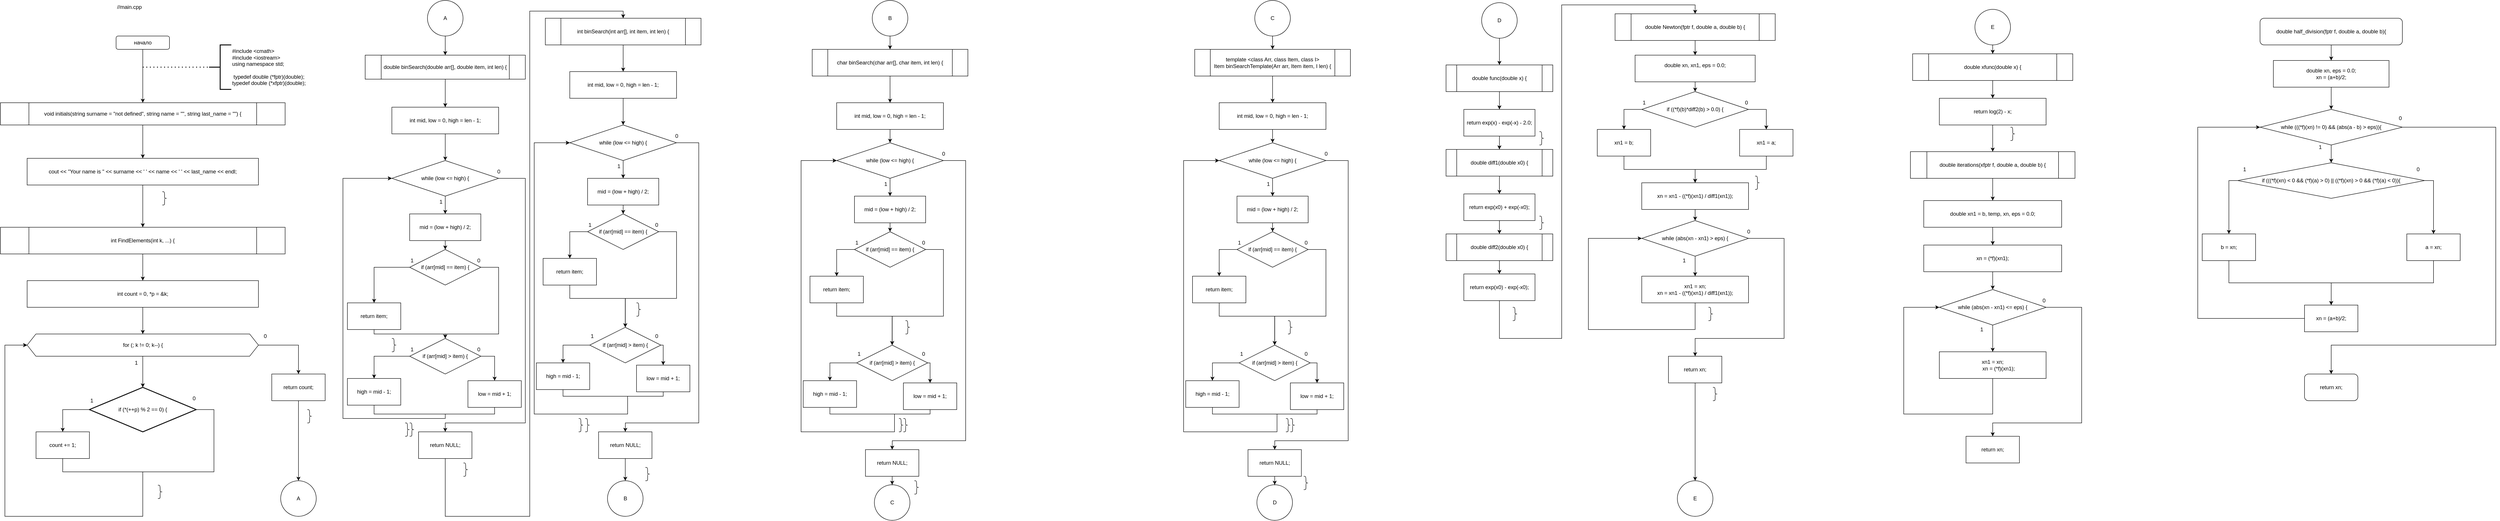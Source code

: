 <mxfile version="22.1.2" type="device">
  <diagram name="Страница — 1" id="CIsSuHo_PtCQ0OKlHibi">
    <mxGraphModel dx="1418" dy="868" grid="1" gridSize="10" guides="1" tooltips="1" connect="1" arrows="1" fold="1" page="1" pageScale="1" pageWidth="827" pageHeight="1169" math="0" shadow="0">
      <root>
        <mxCell id="0" />
        <mxCell id="1" parent="0" />
        <mxCell id="1dEma683ndw57dNa2m9B-9" value="" style="edgeStyle=orthogonalEdgeStyle;rounded=0;orthogonalLoop=1;jettySize=auto;html=1;entryX=0.5;entryY=0;entryDx=0;entryDy=0;" parent="1" source="1dEma683ndw57dNa2m9B-1" target="1dEma683ndw57dNa2m9B-13" edge="1">
          <mxGeometry relative="1" as="geometry">
            <mxPoint x="390" y="190" as="targetPoint" />
          </mxGeometry>
        </mxCell>
        <mxCell id="1dEma683ndw57dNa2m9B-1" value="начало" style="rounded=1;whiteSpace=wrap;html=1;" parent="1" vertex="1">
          <mxGeometry x="330" y="80" width="120" height="30" as="geometry" />
        </mxCell>
        <mxCell id="1dEma683ndw57dNa2m9B-2" value="//main.cpp" style="text;html=1;strokeColor=none;fillColor=none;align=center;verticalAlign=middle;whiteSpace=wrap;rounded=0;" parent="1" vertex="1">
          <mxGeometry x="330" width="60" height="30" as="geometry" />
        </mxCell>
        <mxCell id="1dEma683ndw57dNa2m9B-11" value="&lt;div&gt;#include &amp;lt;cmath&amp;gt;&lt;/div&gt;&lt;div&gt;#include &amp;lt;iostream&amp;gt;&lt;/div&gt;&lt;div&gt;&lt;span style=&quot;background-color: initial;&quot;&gt;using namespace std;&lt;/span&gt;&lt;br&gt;&lt;/div&gt;&lt;div&gt;&lt;span style=&quot;background-color: initial;&quot;&gt;&lt;br&gt;&lt;/span&gt;&lt;/div&gt;&lt;div&gt;&lt;div style=&quot;border-color: var(--border-color); text-align: center;&quot;&gt;typedef double (*fptr)(double);&lt;/div&gt;&lt;div style=&quot;border-color: var(--border-color); text-align: center;&quot;&gt;typedef double (*xfptr)(double);&lt;/div&gt;&lt;/div&gt;" style="strokeWidth=2;html=1;shape=mxgraph.flowchart.annotation_2;align=left;labelPosition=right;pointerEvents=1;" parent="1" vertex="1">
          <mxGeometry x="539" y="100" width="50" height="100" as="geometry" />
        </mxCell>
        <mxCell id="1dEma683ndw57dNa2m9B-12" value="" style="endArrow=none;dashed=1;html=1;dashPattern=1 3;strokeWidth=2;rounded=0;entryX=0;entryY=0.5;entryDx=0;entryDy=0;entryPerimeter=0;" parent="1" target="1dEma683ndw57dNa2m9B-11" edge="1">
          <mxGeometry width="50" height="50" relative="1" as="geometry">
            <mxPoint x="390" y="150" as="sourcePoint" />
            <mxPoint x="470" y="240" as="targetPoint" />
          </mxGeometry>
        </mxCell>
        <mxCell id="1dEma683ndw57dNa2m9B-15" value="" style="edgeStyle=orthogonalEdgeStyle;rounded=0;orthogonalLoop=1;jettySize=auto;html=1;" parent="1" source="1dEma683ndw57dNa2m9B-13" target="1dEma683ndw57dNa2m9B-14" edge="1">
          <mxGeometry relative="1" as="geometry" />
        </mxCell>
        <mxCell id="1dEma683ndw57dNa2m9B-13" value="&lt;div&gt;void initials(string surname = &quot;not defined&quot;, string name = &quot;&quot;, string last_name = &quot;&quot;)&amp;nbsp;&lt;span style=&quot;background-color: initial;&quot;&gt;{&lt;/span&gt;&lt;/div&gt;" style="shape=process;whiteSpace=wrap;html=1;backgroundOutline=1;" parent="1" vertex="1">
          <mxGeometry x="70" y="230" width="640" height="50" as="geometry" />
        </mxCell>
        <mxCell id="1dEma683ndw57dNa2m9B-18" value="" style="edgeStyle=orthogonalEdgeStyle;rounded=0;orthogonalLoop=1;jettySize=auto;html=1;" parent="1" source="1dEma683ndw57dNa2m9B-14" target="1dEma683ndw57dNa2m9B-17" edge="1">
          <mxGeometry relative="1" as="geometry" />
        </mxCell>
        <mxCell id="1dEma683ndw57dNa2m9B-14" value="cout &amp;lt;&amp;lt; &quot;Your name is &quot; &amp;lt;&amp;lt; surname &amp;lt;&amp;lt; &#39; &#39; &amp;lt;&amp;lt; name &amp;lt;&amp;lt; &#39; &#39; &amp;lt;&amp;lt; last_name &amp;lt;&amp;lt; endl;" style="whiteSpace=wrap;html=1;" parent="1" vertex="1">
          <mxGeometry x="130" y="355" width="520" height="60" as="geometry" />
        </mxCell>
        <mxCell id="1dEma683ndw57dNa2m9B-16" value="" style="shape=curlyBracket;whiteSpace=wrap;html=1;rounded=1;flipH=1;labelPosition=right;verticalLabelPosition=middle;align=left;verticalAlign=middle;" parent="1" vertex="1">
          <mxGeometry x="434" y="430" width="10" height="30" as="geometry" />
        </mxCell>
        <mxCell id="1dEma683ndw57dNa2m9B-20" value="" style="edgeStyle=orthogonalEdgeStyle;rounded=0;orthogonalLoop=1;jettySize=auto;html=1;" parent="1" source="1dEma683ndw57dNa2m9B-17" target="1dEma683ndw57dNa2m9B-19" edge="1">
          <mxGeometry relative="1" as="geometry" />
        </mxCell>
        <mxCell id="1dEma683ndw57dNa2m9B-17" value="&lt;div&gt;int FindElements(int k, ...)&amp;nbsp;&lt;span style=&quot;background-color: initial;&quot;&gt;{&lt;/span&gt;&lt;/div&gt;" style="shape=process;whiteSpace=wrap;html=1;backgroundOutline=1;" parent="1" vertex="1">
          <mxGeometry x="70" y="510" width="640" height="60" as="geometry" />
        </mxCell>
        <mxCell id="1dEma683ndw57dNa2m9B-23" value="" style="edgeStyle=orthogonalEdgeStyle;rounded=0;orthogonalLoop=1;jettySize=auto;html=1;" parent="1" source="1dEma683ndw57dNa2m9B-19" target="1dEma683ndw57dNa2m9B-22" edge="1">
          <mxGeometry relative="1" as="geometry" />
        </mxCell>
        <mxCell id="1dEma683ndw57dNa2m9B-19" value="int count = 0, *p = &amp;amp;k;" style="rounded=0;whiteSpace=wrap;html=1;" parent="1" vertex="1">
          <mxGeometry x="130" y="630" width="520" height="60" as="geometry" />
        </mxCell>
        <mxCell id="1dEma683ndw57dNa2m9B-37" value="" style="edgeStyle=orthogonalEdgeStyle;rounded=0;orthogonalLoop=1;jettySize=auto;html=1;" parent="1" source="1dEma683ndw57dNa2m9B-22" target="1dEma683ndw57dNa2m9B-24" edge="1">
          <mxGeometry relative="1" as="geometry" />
        </mxCell>
        <mxCell id="1dEma683ndw57dNa2m9B-42" value="" style="edgeStyle=orthogonalEdgeStyle;rounded=0;orthogonalLoop=1;jettySize=auto;html=1;" parent="1" source="1dEma683ndw57dNa2m9B-22" target="1dEma683ndw57dNa2m9B-41" edge="1">
          <mxGeometry relative="1" as="geometry" />
        </mxCell>
        <mxCell id="1dEma683ndw57dNa2m9B-22" value="for (; k != 0; k--) {" style="verticalLabelPosition=middle;verticalAlign=middle;html=1;shape=hexagon;perimeter=hexagonPerimeter2;arcSize=6;size=0.038;labelPosition=center;align=center;" parent="1" vertex="1">
          <mxGeometry x="130" y="750" width="520" height="50" as="geometry" />
        </mxCell>
        <mxCell id="1dEma683ndw57dNa2m9B-30" style="edgeStyle=orthogonalEdgeStyle;rounded=0;orthogonalLoop=1;jettySize=auto;html=1;entryX=0.5;entryY=0;entryDx=0;entryDy=0;exitX=0;exitY=0.5;exitDx=0;exitDy=0;exitPerimeter=0;" parent="1" source="1dEma683ndw57dNa2m9B-24" target="1dEma683ndw57dNa2m9B-29" edge="1">
          <mxGeometry relative="1" as="geometry" />
        </mxCell>
        <mxCell id="1dEma683ndw57dNa2m9B-31" style="edgeStyle=orthogonalEdgeStyle;rounded=0;orthogonalLoop=1;jettySize=auto;html=1;exitX=1;exitY=0.5;exitDx=0;exitDy=0;exitPerimeter=0;entryX=0;entryY=0.5;entryDx=0;entryDy=0;" parent="1" source="1dEma683ndw57dNa2m9B-24" target="1dEma683ndw57dNa2m9B-22" edge="1">
          <mxGeometry relative="1" as="geometry">
            <mxPoint x="390" y="1090" as="targetPoint" />
            <Array as="points">
              <mxPoint x="550" y="920" />
              <mxPoint x="550" y="1060" />
              <mxPoint x="390" y="1060" />
              <mxPoint x="390" y="1160" />
              <mxPoint x="80" y="1160" />
              <mxPoint x="80" y="775" />
            </Array>
          </mxGeometry>
        </mxCell>
        <mxCell id="1dEma683ndw57dNa2m9B-24" value="if (*(++p) % 2 == 0) {" style="strokeWidth=2;html=1;shape=mxgraph.flowchart.decision;whiteSpace=wrap;" parent="1" vertex="1">
          <mxGeometry x="270" y="870" width="240" height="100" as="geometry" />
        </mxCell>
        <mxCell id="1dEma683ndw57dNa2m9B-27" value="1" style="text;html=1;align=center;verticalAlign=middle;resizable=0;points=[];autosize=1;strokeColor=none;fillColor=none;fontSize=12;" parent="1" vertex="1">
          <mxGeometry x="260" y="885" width="30" height="30" as="geometry" />
        </mxCell>
        <mxCell id="1dEma683ndw57dNa2m9B-28" value="0" style="text;html=1;align=center;verticalAlign=middle;resizable=0;points=[];autosize=1;strokeColor=none;fillColor=none;fontSize=12;" parent="1" vertex="1">
          <mxGeometry x="490" y="880" width="30" height="30" as="geometry" />
        </mxCell>
        <mxCell id="1dEma683ndw57dNa2m9B-32" style="edgeStyle=orthogonalEdgeStyle;rounded=0;orthogonalLoop=1;jettySize=auto;html=1;exitX=0.5;exitY=1;exitDx=0;exitDy=0;entryX=0;entryY=0.5;entryDx=0;entryDy=0;" parent="1" source="1dEma683ndw57dNa2m9B-29" target="1dEma683ndw57dNa2m9B-22" edge="1">
          <mxGeometry relative="1" as="geometry">
            <mxPoint x="390" y="1090" as="targetPoint" />
            <Array as="points">
              <mxPoint x="210" y="1060" />
              <mxPoint x="390" y="1060" />
              <mxPoint x="390" y="1160" />
              <mxPoint x="80" y="1160" />
              <mxPoint x="80" y="775" />
            </Array>
          </mxGeometry>
        </mxCell>
        <mxCell id="1dEma683ndw57dNa2m9B-29" value="count += 1;" style="rounded=0;whiteSpace=wrap;html=1;" parent="1" vertex="1">
          <mxGeometry x="150" y="970" width="120" height="60" as="geometry" />
        </mxCell>
        <mxCell id="1dEma683ndw57dNa2m9B-38" value="1" style="text;html=1;align=center;verticalAlign=middle;resizable=0;points=[];autosize=1;strokeColor=none;fillColor=none;" parent="1" vertex="1">
          <mxGeometry x="360" y="800" width="30" height="30" as="geometry" />
        </mxCell>
        <mxCell id="1dEma683ndw57dNa2m9B-39" value="0" style="text;html=1;align=center;verticalAlign=middle;resizable=0;points=[];autosize=1;strokeColor=none;fillColor=none;" parent="1" vertex="1">
          <mxGeometry x="650" y="740" width="30" height="30" as="geometry" />
        </mxCell>
        <mxCell id="1dEma683ndw57dNa2m9B-44" style="edgeStyle=orthogonalEdgeStyle;rounded=0;orthogonalLoop=1;jettySize=auto;html=1;" parent="1" source="1dEma683ndw57dNa2m9B-41" edge="1">
          <mxGeometry relative="1" as="geometry">
            <mxPoint x="740" y="1080" as="targetPoint" />
          </mxGeometry>
        </mxCell>
        <mxCell id="1dEma683ndw57dNa2m9B-41" value="return count;" style="whiteSpace=wrap;html=1;arcSize=6;" parent="1" vertex="1">
          <mxGeometry x="680" y="840" width="120" height="60" as="geometry" />
        </mxCell>
        <mxCell id="1dEma683ndw57dNa2m9B-43" value="A" style="ellipse;whiteSpace=wrap;html=1;aspect=fixed;" parent="1" vertex="1">
          <mxGeometry x="700" y="1080" width="80" height="80" as="geometry" />
        </mxCell>
        <mxCell id="1dEma683ndw57dNa2m9B-48" value="" style="edgeStyle=orthogonalEdgeStyle;rounded=0;orthogonalLoop=1;jettySize=auto;html=1;exitX=0.5;exitY=1;exitDx=0;exitDy=0;" parent="1" source="1dEma683ndw57dNa2m9B-46" target="1dEma683ndw57dNa2m9B-47" edge="1">
          <mxGeometry relative="1" as="geometry">
            <mxPoint x="1070" y="80" as="sourcePoint" />
          </mxGeometry>
        </mxCell>
        <mxCell id="1dEma683ndw57dNa2m9B-46" value="A" style="ellipse;whiteSpace=wrap;html=1;aspect=fixed;" parent="1" vertex="1">
          <mxGeometry x="1030" width="80" height="80" as="geometry" />
        </mxCell>
        <mxCell id="1dEma683ndw57dNa2m9B-51" value="" style="edgeStyle=orthogonalEdgeStyle;rounded=0;orthogonalLoop=1;jettySize=auto;html=1;" parent="1" source="1dEma683ndw57dNa2m9B-47" target="1dEma683ndw57dNa2m9B-50" edge="1">
          <mxGeometry relative="1" as="geometry" />
        </mxCell>
        <mxCell id="1dEma683ndw57dNa2m9B-47" value="double binSearch(double arr[], double item, int len) {" style="shape=process;whiteSpace=wrap;html=1;backgroundOutline=1;" parent="1" vertex="1">
          <mxGeometry x="890" y="123" width="360" height="54" as="geometry" />
        </mxCell>
        <mxCell id="1dEma683ndw57dNa2m9B-49" value="" style="shape=curlyBracket;whiteSpace=wrap;html=1;rounded=1;flipH=1;labelPosition=right;verticalLabelPosition=middle;align=left;verticalAlign=middle;" parent="1" vertex="1">
          <mxGeometry x="424" y="1090" width="10" height="30" as="geometry" />
        </mxCell>
        <mxCell id="1dEma683ndw57dNa2m9B-53" value="" style="edgeStyle=orthogonalEdgeStyle;rounded=0;orthogonalLoop=1;jettySize=auto;html=1;" parent="1" source="1dEma683ndw57dNa2m9B-50" target="1dEma683ndw57dNa2m9B-52" edge="1">
          <mxGeometry relative="1" as="geometry" />
        </mxCell>
        <mxCell id="1dEma683ndw57dNa2m9B-50" value="int mid, low = 0, high = len - 1;" style="whiteSpace=wrap;html=1;" parent="1" vertex="1">
          <mxGeometry x="950" y="240" width="240" height="60" as="geometry" />
        </mxCell>
        <mxCell id="1dEma683ndw57dNa2m9B-55" value="" style="edgeStyle=orthogonalEdgeStyle;rounded=0;orthogonalLoop=1;jettySize=auto;html=1;" parent="1" source="1dEma683ndw57dNa2m9B-52" target="1dEma683ndw57dNa2m9B-54" edge="1">
          <mxGeometry relative="1" as="geometry" />
        </mxCell>
        <mxCell id="1dEma683ndw57dNa2m9B-52" value="while (low &amp;lt;= high) {" style="rhombus;whiteSpace=wrap;html=1;" parent="1" vertex="1">
          <mxGeometry x="950" y="360" width="240" height="80" as="geometry" />
        </mxCell>
        <mxCell id="1dEma683ndw57dNa2m9B-59" value="" style="edgeStyle=orthogonalEdgeStyle;rounded=0;orthogonalLoop=1;jettySize=auto;html=1;" parent="1" source="1dEma683ndw57dNa2m9B-54" target="1dEma683ndw57dNa2m9B-58" edge="1">
          <mxGeometry relative="1" as="geometry" />
        </mxCell>
        <mxCell id="1dEma683ndw57dNa2m9B-54" value="mid = (low + high) / 2;" style="whiteSpace=wrap;html=1;" parent="1" vertex="1">
          <mxGeometry x="990" y="480" width="160" height="60" as="geometry" />
        </mxCell>
        <mxCell id="1dEma683ndw57dNa2m9B-65" value="" style="edgeStyle=orthogonalEdgeStyle;rounded=0;orthogonalLoop=1;jettySize=auto;html=1;" parent="1" source="1dEma683ndw57dNa2m9B-58" target="1dEma683ndw57dNa2m9B-64" edge="1">
          <mxGeometry relative="1" as="geometry" />
        </mxCell>
        <mxCell id="1dEma683ndw57dNa2m9B-66" style="edgeStyle=orthogonalEdgeStyle;rounded=0;orthogonalLoop=1;jettySize=auto;html=1;entryX=0.5;entryY=0;entryDx=0;entryDy=0;exitX=1;exitY=0.5;exitDx=0;exitDy=0;" parent="1" source="1dEma683ndw57dNa2m9B-58" target="1dEma683ndw57dNa2m9B-68" edge="1">
          <mxGeometry relative="1" as="geometry">
            <mxPoint x="1230" y="680" as="targetPoint" />
            <Array as="points">
              <mxPoint x="1190" y="600" />
              <mxPoint x="1190" y="750" />
              <mxPoint x="1070" y="750" />
            </Array>
          </mxGeometry>
        </mxCell>
        <mxCell id="1dEma683ndw57dNa2m9B-58" value="if (arr[mid] == item) {" style="rhombus;whiteSpace=wrap;html=1;" parent="1" vertex="1">
          <mxGeometry x="990" y="560" width="160" height="80" as="geometry" />
        </mxCell>
        <mxCell id="1dEma683ndw57dNa2m9B-60" value="1" style="text;html=1;align=center;verticalAlign=middle;resizable=0;points=[];autosize=1;strokeColor=none;fillColor=none;" parent="1" vertex="1">
          <mxGeometry x="1045" y="438" width="30" height="30" as="geometry" />
        </mxCell>
        <mxCell id="1dEma683ndw57dNa2m9B-61" value="0" style="text;html=1;align=center;verticalAlign=middle;resizable=0;points=[];autosize=1;strokeColor=none;fillColor=none;" parent="1" vertex="1">
          <mxGeometry x="1175" y="370" width="30" height="30" as="geometry" />
        </mxCell>
        <mxCell id="1dEma683ndw57dNa2m9B-62" value="1" style="text;html=1;align=center;verticalAlign=middle;resizable=0;points=[];autosize=1;strokeColor=none;fillColor=none;" parent="1" vertex="1">
          <mxGeometry x="980" y="570" width="30" height="30" as="geometry" />
        </mxCell>
        <mxCell id="1dEma683ndw57dNa2m9B-63" value="0" style="text;html=1;align=center;verticalAlign=middle;resizable=0;points=[];autosize=1;strokeColor=none;fillColor=none;" parent="1" vertex="1">
          <mxGeometry x="1130" y="570" width="30" height="30" as="geometry" />
        </mxCell>
        <mxCell id="1dEma683ndw57dNa2m9B-69" value="" style="edgeStyle=orthogonalEdgeStyle;rounded=0;orthogonalLoop=1;jettySize=auto;html=1;exitX=0.5;exitY=1;exitDx=0;exitDy=0;entryX=0.5;entryY=0;entryDx=0;entryDy=0;" parent="1" source="1dEma683ndw57dNa2m9B-64" target="1dEma683ndw57dNa2m9B-68" edge="1">
          <mxGeometry relative="1" as="geometry">
            <Array as="points">
              <mxPoint x="910" y="750" />
              <mxPoint x="1070" y="750" />
            </Array>
          </mxGeometry>
        </mxCell>
        <mxCell id="1dEma683ndw57dNa2m9B-64" value="return item;" style="whiteSpace=wrap;html=1;" parent="1" vertex="1">
          <mxGeometry x="850" y="680" width="120" height="60" as="geometry" />
        </mxCell>
        <mxCell id="1dEma683ndw57dNa2m9B-73" value="" style="edgeStyle=orthogonalEdgeStyle;rounded=0;orthogonalLoop=1;jettySize=auto;html=1;" parent="1" source="1dEma683ndw57dNa2m9B-68" target="1dEma683ndw57dNa2m9B-72" edge="1">
          <mxGeometry relative="1" as="geometry" />
        </mxCell>
        <mxCell id="1dEma683ndw57dNa2m9B-75" value="" style="edgeStyle=orthogonalEdgeStyle;rounded=0;orthogonalLoop=1;jettySize=auto;html=1;exitX=1;exitY=0.5;exitDx=0;exitDy=0;" parent="1" source="1dEma683ndw57dNa2m9B-68" target="1dEma683ndw57dNa2m9B-74" edge="1">
          <mxGeometry relative="1" as="geometry" />
        </mxCell>
        <mxCell id="1dEma683ndw57dNa2m9B-68" value="if (arr[mid] &amp;gt; item) {" style="rhombus;whiteSpace=wrap;html=1;" parent="1" vertex="1">
          <mxGeometry x="990" y="760" width="160" height="80" as="geometry" />
        </mxCell>
        <mxCell id="1dEma683ndw57dNa2m9B-70" value="1" style="text;html=1;align=center;verticalAlign=middle;resizable=0;points=[];autosize=1;strokeColor=none;fillColor=none;" parent="1" vertex="1">
          <mxGeometry x="980" y="770" width="30" height="30" as="geometry" />
        </mxCell>
        <mxCell id="1dEma683ndw57dNa2m9B-71" value="0" style="text;html=1;align=center;verticalAlign=middle;resizable=0;points=[];autosize=1;strokeColor=none;fillColor=none;" parent="1" vertex="1">
          <mxGeometry x="1130" y="770" width="30" height="30" as="geometry" />
        </mxCell>
        <mxCell id="1dEma683ndw57dNa2m9B-76" style="edgeStyle=orthogonalEdgeStyle;rounded=0;orthogonalLoop=1;jettySize=auto;html=1;entryX=0;entryY=0.5;entryDx=0;entryDy=0;" parent="1" source="1dEma683ndw57dNa2m9B-72" target="1dEma683ndw57dNa2m9B-52" edge="1">
          <mxGeometry relative="1" as="geometry">
            <mxPoint x="1070" y="1010" as="targetPoint" />
            <Array as="points">
              <mxPoint x="910" y="930" />
              <mxPoint x="1070" y="930" />
              <mxPoint x="1070" y="940" />
              <mxPoint x="840" y="940" />
              <mxPoint x="840" y="400" />
            </Array>
          </mxGeometry>
        </mxCell>
        <mxCell id="1dEma683ndw57dNa2m9B-72" value="high = mid - 1;" style="whiteSpace=wrap;html=1;" parent="1" vertex="1">
          <mxGeometry x="850" y="850" width="120" height="60" as="geometry" />
        </mxCell>
        <mxCell id="1dEma683ndw57dNa2m9B-77" style="edgeStyle=orthogonalEdgeStyle;rounded=0;orthogonalLoop=1;jettySize=auto;html=1;entryX=0;entryY=0.5;entryDx=0;entryDy=0;exitX=0.5;exitY=1;exitDx=0;exitDy=0;" parent="1" source="1dEma683ndw57dNa2m9B-74" target="1dEma683ndw57dNa2m9B-52" edge="1">
          <mxGeometry relative="1" as="geometry">
            <mxPoint x="1100" y="1010" as="targetPoint" />
            <Array as="points">
              <mxPoint x="1181" y="930" />
              <mxPoint x="1070" y="930" />
              <mxPoint x="1070" y="940" />
              <mxPoint x="840" y="940" />
              <mxPoint x="840" y="400" />
            </Array>
          </mxGeometry>
        </mxCell>
        <mxCell id="1dEma683ndw57dNa2m9B-74" value="low = mid + 1;" style="whiteSpace=wrap;html=1;" parent="1" vertex="1">
          <mxGeometry x="1121" y="855" width="120" height="60" as="geometry" />
        </mxCell>
        <mxCell id="1dEma683ndw57dNa2m9B-80" value="" style="edgeStyle=orthogonalEdgeStyle;rounded=0;orthogonalLoop=1;jettySize=auto;html=1;exitX=0.5;exitY=1;exitDx=0;exitDy=0;entryX=0.5;entryY=0;entryDx=0;entryDy=0;" parent="1" source="1dEma683ndw57dNa2m9B-78" target="1dEma683ndw57dNa2m9B-84" edge="1">
          <mxGeometry relative="1" as="geometry">
            <mxPoint x="1480" y="40" as="targetPoint" />
            <Array as="points">
              <mxPoint x="1070" y="1160" />
              <mxPoint x="1260" y="1160" />
              <mxPoint x="1260" y="24" />
              <mxPoint x="1470" y="24" />
            </Array>
          </mxGeometry>
        </mxCell>
        <mxCell id="1dEma683ndw57dNa2m9B-78" value="return NULL;" style="rounded=0;whiteSpace=wrap;html=1;" parent="1" vertex="1">
          <mxGeometry x="1010" y="970" width="120" height="60" as="geometry" />
        </mxCell>
        <mxCell id="1dEma683ndw57dNa2m9B-79" value="B" style="ellipse;whiteSpace=wrap;html=1;aspect=fixed;" parent="1" vertex="1">
          <mxGeometry x="1434.75" y="1080" width="80" height="80" as="geometry" />
        </mxCell>
        <mxCell id="1dEma683ndw57dNa2m9B-148" value="" style="edgeStyle=orthogonalEdgeStyle;rounded=0;orthogonalLoop=1;jettySize=auto;html=1;" parent="1" source="1dEma683ndw57dNa2m9B-81" target="1dEma683ndw57dNa2m9B-120" edge="1">
          <mxGeometry relative="1" as="geometry" />
        </mxCell>
        <mxCell id="1dEma683ndw57dNa2m9B-81" value="B" style="ellipse;whiteSpace=wrap;html=1;aspect=fixed;" parent="1" vertex="1">
          <mxGeometry x="2030" width="80" height="80" as="geometry" />
        </mxCell>
        <mxCell id="1dEma683ndw57dNa2m9B-83" value="" style="edgeStyle=orthogonalEdgeStyle;rounded=0;orthogonalLoop=1;jettySize=auto;html=1;" parent="1" source="1dEma683ndw57dNa2m9B-84" target="1dEma683ndw57dNa2m9B-86" edge="1">
          <mxGeometry relative="1" as="geometry" />
        </mxCell>
        <mxCell id="1dEma683ndw57dNa2m9B-84" value="int binSearch(int arr[], int item, int len) {" style="shape=process;whiteSpace=wrap;html=1;backgroundOutline=1;" parent="1" vertex="1">
          <mxGeometry x="1295" y="40" width="350" height="60" as="geometry" />
        </mxCell>
        <mxCell id="1dEma683ndw57dNa2m9B-85" value="" style="edgeStyle=orthogonalEdgeStyle;rounded=0;orthogonalLoop=1;jettySize=auto;html=1;" parent="1" source="1dEma683ndw57dNa2m9B-86" target="1dEma683ndw57dNa2m9B-88" edge="1">
          <mxGeometry relative="1" as="geometry" />
        </mxCell>
        <mxCell id="1dEma683ndw57dNa2m9B-86" value="int mid, low = 0, high = len - 1;" style="whiteSpace=wrap;html=1;" parent="1" vertex="1">
          <mxGeometry x="1350" y="160" width="240" height="60" as="geometry" />
        </mxCell>
        <mxCell id="1dEma683ndw57dNa2m9B-87" value="" style="edgeStyle=orthogonalEdgeStyle;rounded=0;orthogonalLoop=1;jettySize=auto;html=1;" parent="1" source="1dEma683ndw57dNa2m9B-88" target="1dEma683ndw57dNa2m9B-90" edge="1">
          <mxGeometry relative="1" as="geometry" />
        </mxCell>
        <mxCell id="1dEma683ndw57dNa2m9B-88" value="while (low &amp;lt;= high) {" style="rhombus;whiteSpace=wrap;html=1;" parent="1" vertex="1">
          <mxGeometry x="1350" y="280" width="240" height="80" as="geometry" />
        </mxCell>
        <mxCell id="1dEma683ndw57dNa2m9B-89" value="" style="edgeStyle=orthogonalEdgeStyle;rounded=0;orthogonalLoop=1;jettySize=auto;html=1;" parent="1" source="1dEma683ndw57dNa2m9B-90" target="1dEma683ndw57dNa2m9B-93" edge="1">
          <mxGeometry relative="1" as="geometry" />
        </mxCell>
        <mxCell id="1dEma683ndw57dNa2m9B-90" value="mid = (low + high) / 2;" style="whiteSpace=wrap;html=1;" parent="1" vertex="1">
          <mxGeometry x="1390" y="400" width="160" height="60" as="geometry" />
        </mxCell>
        <mxCell id="1dEma683ndw57dNa2m9B-91" value="" style="edgeStyle=orthogonalEdgeStyle;rounded=0;orthogonalLoop=1;jettySize=auto;html=1;entryX=0.5;entryY=0;entryDx=0;entryDy=0;exitX=0;exitY=0.5;exitDx=0;exitDy=0;" parent="1" source="1dEma683ndw57dNa2m9B-93" target="1dEma683ndw57dNa2m9B-99" edge="1">
          <mxGeometry relative="1" as="geometry">
            <mxPoint x="1310" y="600" as="targetPoint" />
          </mxGeometry>
        </mxCell>
        <mxCell id="1dEma683ndw57dNa2m9B-92" style="edgeStyle=orthogonalEdgeStyle;rounded=0;orthogonalLoop=1;jettySize=auto;html=1;entryX=0.5;entryY=0;entryDx=0;entryDy=0;exitX=1;exitY=0.5;exitDx=0;exitDy=0;" parent="1" source="1dEma683ndw57dNa2m9B-93" target="1dEma683ndw57dNa2m9B-102" edge="1">
          <mxGeometry relative="1" as="geometry">
            <mxPoint x="1630" y="600" as="targetPoint" />
            <Array as="points">
              <mxPoint x="1590" y="520" />
              <mxPoint x="1590" y="670" />
              <mxPoint x="1475" y="670" />
            </Array>
          </mxGeometry>
        </mxCell>
        <mxCell id="1dEma683ndw57dNa2m9B-93" value="if (arr[mid] == item) {" style="rhombus;whiteSpace=wrap;html=1;" parent="1" vertex="1">
          <mxGeometry x="1390" y="480" width="160" height="80" as="geometry" />
        </mxCell>
        <mxCell id="1dEma683ndw57dNa2m9B-94" value="1" style="text;html=1;align=center;verticalAlign=middle;resizable=0;points=[];autosize=1;strokeColor=none;fillColor=none;" parent="1" vertex="1">
          <mxGeometry x="1445" y="358" width="30" height="30" as="geometry" />
        </mxCell>
        <mxCell id="1dEma683ndw57dNa2m9B-95" value="0" style="text;html=1;align=center;verticalAlign=middle;resizable=0;points=[];autosize=1;strokeColor=none;fillColor=none;" parent="1" vertex="1">
          <mxGeometry x="1575" y="290" width="30" height="30" as="geometry" />
        </mxCell>
        <mxCell id="1dEma683ndw57dNa2m9B-96" value="1" style="text;html=1;align=center;verticalAlign=middle;resizable=0;points=[];autosize=1;strokeColor=none;fillColor=none;" parent="1" vertex="1">
          <mxGeometry x="1380" y="490" width="30" height="30" as="geometry" />
        </mxCell>
        <mxCell id="1dEma683ndw57dNa2m9B-97" value="0" style="text;html=1;align=center;verticalAlign=middle;resizable=0;points=[];autosize=1;strokeColor=none;fillColor=none;" parent="1" vertex="1">
          <mxGeometry x="1530" y="490" width="30" height="30" as="geometry" />
        </mxCell>
        <mxCell id="1dEma683ndw57dNa2m9B-98" value="" style="edgeStyle=orthogonalEdgeStyle;rounded=0;orthogonalLoop=1;jettySize=auto;html=1;exitX=0.5;exitY=1;exitDx=0;exitDy=0;entryX=0.5;entryY=0;entryDx=0;entryDy=0;" parent="1" source="1dEma683ndw57dNa2m9B-99" target="1dEma683ndw57dNa2m9B-102" edge="1">
          <mxGeometry relative="1" as="geometry">
            <Array as="points">
              <mxPoint x="1350" y="670" />
              <mxPoint x="1475" y="670" />
            </Array>
            <mxPoint x="1310" y="660" as="sourcePoint" />
          </mxGeometry>
        </mxCell>
        <mxCell id="1dEma683ndw57dNa2m9B-99" value="return item;" style="whiteSpace=wrap;html=1;" parent="1" vertex="1">
          <mxGeometry x="1290" y="580" width="120" height="60" as="geometry" />
        </mxCell>
        <mxCell id="1dEma683ndw57dNa2m9B-100" value="" style="edgeStyle=orthogonalEdgeStyle;rounded=0;orthogonalLoop=1;jettySize=auto;html=1;entryX=0.5;entryY=0;entryDx=0;entryDy=0;exitX=0;exitY=0.5;exitDx=0;exitDy=0;" parent="1" source="1dEma683ndw57dNa2m9B-102" target="1dEma683ndw57dNa2m9B-106" edge="1">
          <mxGeometry relative="1" as="geometry">
            <mxPoint x="1334.75" y="825" as="targetPoint" />
          </mxGeometry>
        </mxCell>
        <mxCell id="1dEma683ndw57dNa2m9B-101" value="" style="edgeStyle=orthogonalEdgeStyle;rounded=0;orthogonalLoop=1;jettySize=auto;html=1;entryX=0.5;entryY=0;entryDx=0;entryDy=0;exitX=1;exitY=0.5;exitDx=0;exitDy=0;" parent="1" source="1dEma683ndw57dNa2m9B-102" target="1dEma683ndw57dNa2m9B-110" edge="1">
          <mxGeometry relative="1" as="geometry">
            <mxPoint x="1584.75" y="825" as="targetPoint" />
            <Array as="points">
              <mxPoint x="1560" y="775" />
            </Array>
          </mxGeometry>
        </mxCell>
        <mxCell id="1dEma683ndw57dNa2m9B-102" value="if (arr[mid] &amp;gt; item) {" style="rhombus;whiteSpace=wrap;html=1;" parent="1" vertex="1">
          <mxGeometry x="1394.75" y="735" width="160" height="80" as="geometry" />
        </mxCell>
        <mxCell id="1dEma683ndw57dNa2m9B-103" value="1" style="text;html=1;align=center;verticalAlign=middle;resizable=0;points=[];autosize=1;strokeColor=none;fillColor=none;" parent="1" vertex="1">
          <mxGeometry x="1384.75" y="740" width="30" height="30" as="geometry" />
        </mxCell>
        <mxCell id="1dEma683ndw57dNa2m9B-104" value="0" style="text;html=1;align=center;verticalAlign=middle;resizable=0;points=[];autosize=1;strokeColor=none;fillColor=none;" parent="1" vertex="1">
          <mxGeometry x="1530" y="740" width="30" height="30" as="geometry" />
        </mxCell>
        <mxCell id="1dEma683ndw57dNa2m9B-105" style="edgeStyle=orthogonalEdgeStyle;rounded=0;orthogonalLoop=1;jettySize=auto;html=1;entryX=0;entryY=0.5;entryDx=0;entryDy=0;exitX=0.5;exitY=1;exitDx=0;exitDy=0;" parent="1" source="1dEma683ndw57dNa2m9B-106" target="1dEma683ndw57dNa2m9B-88" edge="1">
          <mxGeometry relative="1" as="geometry">
            <mxPoint x="1474.75" y="985" as="targetPoint" />
            <Array as="points">
              <mxPoint x="1335" y="890" />
              <mxPoint x="1480" y="890" />
              <mxPoint x="1480" y="930" />
              <mxPoint x="1270" y="930" />
              <mxPoint x="1270" y="320" />
            </Array>
            <mxPoint x="1334.75" y="885" as="sourcePoint" />
          </mxGeometry>
        </mxCell>
        <mxCell id="1dEma683ndw57dNa2m9B-106" value="high = mid - 1;" style="whiteSpace=wrap;html=1;" parent="1" vertex="1">
          <mxGeometry x="1274.75" y="815" width="120" height="60" as="geometry" />
        </mxCell>
        <mxCell id="1dEma683ndw57dNa2m9B-107" style="edgeStyle=orthogonalEdgeStyle;rounded=0;orthogonalLoop=1;jettySize=auto;html=1;entryX=0;entryY=0.5;entryDx=0;entryDy=0;exitX=0.5;exitY=1;exitDx=0;exitDy=0;" parent="1" source="1dEma683ndw57dNa2m9B-110" target="1dEma683ndw57dNa2m9B-88" edge="1">
          <mxGeometry relative="1" as="geometry">
            <mxPoint x="1350" y="360.0" as="targetPoint" />
            <mxPoint x="1560" y="920" as="sourcePoint" />
            <Array as="points">
              <mxPoint x="1560" y="890" />
              <mxPoint x="1480" y="890" />
              <mxPoint x="1480" y="930" />
              <mxPoint x="1270" y="930" />
              <mxPoint x="1270" y="320" />
            </Array>
          </mxGeometry>
        </mxCell>
        <mxCell id="1dEma683ndw57dNa2m9B-111" style="edgeStyle=orthogonalEdgeStyle;rounded=0;orthogonalLoop=1;jettySize=auto;html=1;entryX=0.5;entryY=0;entryDx=0;entryDy=0;" parent="1" source="1dEma683ndw57dNa2m9B-108" target="1dEma683ndw57dNa2m9B-79" edge="1">
          <mxGeometry relative="1" as="geometry" />
        </mxCell>
        <mxCell id="1dEma683ndw57dNa2m9B-108" value="return NULL;" style="rounded=0;whiteSpace=wrap;html=1;" parent="1" vertex="1">
          <mxGeometry x="1414.75" y="970" width="120" height="60" as="geometry" />
        </mxCell>
        <mxCell id="1dEma683ndw57dNa2m9B-110" value="low = mid + 1;" style="whiteSpace=wrap;html=1;" parent="1" vertex="1">
          <mxGeometry x="1500" y="820" width="120" height="60" as="geometry" />
        </mxCell>
        <mxCell id="1dEma683ndw57dNa2m9B-115" value="" style="endArrow=classic;html=1;rounded=0;exitX=1;exitY=0.5;exitDx=0;exitDy=0;entryX=0.5;entryY=0;entryDx=0;entryDy=0;" parent="1" source="1dEma683ndw57dNa2m9B-88" target="1dEma683ndw57dNa2m9B-108" edge="1">
          <mxGeometry width="50" height="50" relative="1" as="geometry">
            <mxPoint x="1500" y="440" as="sourcePoint" />
            <mxPoint x="1550" y="390" as="targetPoint" />
            <Array as="points">
              <mxPoint x="1640" y="320" />
              <mxPoint x="1640" y="950" />
              <mxPoint x="1475" y="950" />
            </Array>
          </mxGeometry>
        </mxCell>
        <mxCell id="1dEma683ndw57dNa2m9B-117" value="" style="endArrow=classic;html=1;rounded=0;exitX=1;exitY=0.5;exitDx=0;exitDy=0;entryX=0.5;entryY=0;entryDx=0;entryDy=0;" parent="1" source="1dEma683ndw57dNa2m9B-52" target="1dEma683ndw57dNa2m9B-78" edge="1">
          <mxGeometry width="50" height="50" relative="1" as="geometry">
            <mxPoint x="1040" y="690" as="sourcePoint" />
            <mxPoint x="1090" y="640" as="targetPoint" />
            <Array as="points">
              <mxPoint x="1250" y="400" />
              <mxPoint x="1250" y="950" />
              <mxPoint x="1070" y="950" />
            </Array>
          </mxGeometry>
        </mxCell>
        <mxCell id="1dEma683ndw57dNa2m9B-118" value="C" style="ellipse;whiteSpace=wrap;html=1;aspect=fixed;" parent="1" vertex="1">
          <mxGeometry x="2034.75" y="1089" width="80" height="80" as="geometry" />
        </mxCell>
        <mxCell id="1dEma683ndw57dNa2m9B-119" value="" style="edgeStyle=orthogonalEdgeStyle;rounded=0;orthogonalLoop=1;jettySize=auto;html=1;" parent="1" source="1dEma683ndw57dNa2m9B-120" target="1dEma683ndw57dNa2m9B-122" edge="1">
          <mxGeometry relative="1" as="geometry" />
        </mxCell>
        <mxCell id="1dEma683ndw57dNa2m9B-120" value="char binSearch(char arr[], char item, int len) {" style="shape=process;whiteSpace=wrap;html=1;backgroundOutline=1;" parent="1" vertex="1">
          <mxGeometry x="1895" y="110" width="350" height="60" as="geometry" />
        </mxCell>
        <mxCell id="1dEma683ndw57dNa2m9B-121" value="" style="edgeStyle=orthogonalEdgeStyle;rounded=0;orthogonalLoop=1;jettySize=auto;html=1;" parent="1" source="1dEma683ndw57dNa2m9B-122" target="1dEma683ndw57dNa2m9B-124" edge="1">
          <mxGeometry relative="1" as="geometry" />
        </mxCell>
        <mxCell id="1dEma683ndw57dNa2m9B-122" value="int mid, low = 0, high = len - 1;" style="whiteSpace=wrap;html=1;" parent="1" vertex="1">
          <mxGeometry x="1950" y="230" width="240" height="60" as="geometry" />
        </mxCell>
        <mxCell id="1dEma683ndw57dNa2m9B-123" value="" style="edgeStyle=orthogonalEdgeStyle;rounded=0;orthogonalLoop=1;jettySize=auto;html=1;" parent="1" source="1dEma683ndw57dNa2m9B-124" target="1dEma683ndw57dNa2m9B-126" edge="1">
          <mxGeometry relative="1" as="geometry" />
        </mxCell>
        <mxCell id="1dEma683ndw57dNa2m9B-124" value="while (low &amp;lt;= high) {" style="rhombus;whiteSpace=wrap;html=1;" parent="1" vertex="1">
          <mxGeometry x="1950" y="320" width="240" height="80" as="geometry" />
        </mxCell>
        <mxCell id="1dEma683ndw57dNa2m9B-125" value="" style="edgeStyle=orthogonalEdgeStyle;rounded=0;orthogonalLoop=1;jettySize=auto;html=1;" parent="1" source="1dEma683ndw57dNa2m9B-126" target="1dEma683ndw57dNa2m9B-129" edge="1">
          <mxGeometry relative="1" as="geometry" />
        </mxCell>
        <mxCell id="1dEma683ndw57dNa2m9B-126" value="mid = (low + high) / 2;" style="whiteSpace=wrap;html=1;" parent="1" vertex="1">
          <mxGeometry x="1990" y="440" width="160" height="60" as="geometry" />
        </mxCell>
        <mxCell id="1dEma683ndw57dNa2m9B-127" value="" style="edgeStyle=orthogonalEdgeStyle;rounded=0;orthogonalLoop=1;jettySize=auto;html=1;entryX=0.5;entryY=0;entryDx=0;entryDy=0;exitX=0;exitY=0.5;exitDx=0;exitDy=0;" parent="1" source="1dEma683ndw57dNa2m9B-129" target="1dEma683ndw57dNa2m9B-135" edge="1">
          <mxGeometry relative="1" as="geometry">
            <mxPoint x="1910" y="640" as="targetPoint" />
          </mxGeometry>
        </mxCell>
        <mxCell id="1dEma683ndw57dNa2m9B-128" style="edgeStyle=orthogonalEdgeStyle;rounded=0;orthogonalLoop=1;jettySize=auto;html=1;entryX=0.5;entryY=0;entryDx=0;entryDy=0;exitX=1;exitY=0.5;exitDx=0;exitDy=0;" parent="1" source="1dEma683ndw57dNa2m9B-129" target="1dEma683ndw57dNa2m9B-138" edge="1">
          <mxGeometry relative="1" as="geometry">
            <mxPoint x="2230" y="640" as="targetPoint" />
            <Array as="points">
              <mxPoint x="2190" y="560" />
              <mxPoint x="2190" y="710" />
              <mxPoint x="2075" y="710" />
            </Array>
          </mxGeometry>
        </mxCell>
        <mxCell id="1dEma683ndw57dNa2m9B-129" value="if (arr[mid] == item) {" style="rhombus;whiteSpace=wrap;html=1;" parent="1" vertex="1">
          <mxGeometry x="1990" y="520" width="160" height="80" as="geometry" />
        </mxCell>
        <mxCell id="1dEma683ndw57dNa2m9B-130" value="1" style="text;html=1;align=center;verticalAlign=middle;resizable=0;points=[];autosize=1;strokeColor=none;fillColor=none;" parent="1" vertex="1">
          <mxGeometry x="2045" y="398" width="30" height="30" as="geometry" />
        </mxCell>
        <mxCell id="1dEma683ndw57dNa2m9B-131" value="0" style="text;html=1;align=center;verticalAlign=middle;resizable=0;points=[];autosize=1;strokeColor=none;fillColor=none;" parent="1" vertex="1">
          <mxGeometry x="2175" y="330" width="30" height="30" as="geometry" />
        </mxCell>
        <mxCell id="1dEma683ndw57dNa2m9B-132" value="1" style="text;html=1;align=center;verticalAlign=middle;resizable=0;points=[];autosize=1;strokeColor=none;fillColor=none;" parent="1" vertex="1">
          <mxGeometry x="1980" y="530" width="30" height="30" as="geometry" />
        </mxCell>
        <mxCell id="1dEma683ndw57dNa2m9B-133" value="0" style="text;html=1;align=center;verticalAlign=middle;resizable=0;points=[];autosize=1;strokeColor=none;fillColor=none;" parent="1" vertex="1">
          <mxGeometry x="2130" y="530" width="30" height="30" as="geometry" />
        </mxCell>
        <mxCell id="1dEma683ndw57dNa2m9B-134" value="" style="edgeStyle=orthogonalEdgeStyle;rounded=0;orthogonalLoop=1;jettySize=auto;html=1;exitX=0.5;exitY=1;exitDx=0;exitDy=0;entryX=0.5;entryY=0;entryDx=0;entryDy=0;" parent="1" source="1dEma683ndw57dNa2m9B-135" target="1dEma683ndw57dNa2m9B-138" edge="1">
          <mxGeometry relative="1" as="geometry">
            <Array as="points">
              <mxPoint x="1950" y="710" />
              <mxPoint x="2075" y="710" />
            </Array>
            <mxPoint x="1910" y="700" as="sourcePoint" />
          </mxGeometry>
        </mxCell>
        <mxCell id="1dEma683ndw57dNa2m9B-135" value="return item;" style="whiteSpace=wrap;html=1;" parent="1" vertex="1">
          <mxGeometry x="1890" y="620" width="120" height="60" as="geometry" />
        </mxCell>
        <mxCell id="1dEma683ndw57dNa2m9B-136" value="" style="edgeStyle=orthogonalEdgeStyle;rounded=0;orthogonalLoop=1;jettySize=auto;html=1;entryX=0.5;entryY=0;entryDx=0;entryDy=0;exitX=0;exitY=0.5;exitDx=0;exitDy=0;" parent="1" source="1dEma683ndw57dNa2m9B-138" target="1dEma683ndw57dNa2m9B-142" edge="1">
          <mxGeometry relative="1" as="geometry">
            <mxPoint x="1934.75" y="865" as="targetPoint" />
          </mxGeometry>
        </mxCell>
        <mxCell id="1dEma683ndw57dNa2m9B-137" value="" style="edgeStyle=orthogonalEdgeStyle;rounded=0;orthogonalLoop=1;jettySize=auto;html=1;entryX=0.5;entryY=0;entryDx=0;entryDy=0;exitX=1;exitY=0.5;exitDx=0;exitDy=0;" parent="1" source="1dEma683ndw57dNa2m9B-138" target="1dEma683ndw57dNa2m9B-146" edge="1">
          <mxGeometry relative="1" as="geometry">
            <mxPoint x="2184.75" y="865" as="targetPoint" />
            <Array as="points">
              <mxPoint x="2160" y="815" />
            </Array>
          </mxGeometry>
        </mxCell>
        <mxCell id="1dEma683ndw57dNa2m9B-138" value="if (arr[mid] &amp;gt; item) {" style="rhombus;whiteSpace=wrap;html=1;" parent="1" vertex="1">
          <mxGeometry x="1994.75" y="775" width="160" height="80" as="geometry" />
        </mxCell>
        <mxCell id="1dEma683ndw57dNa2m9B-139" value="1" style="text;html=1;align=center;verticalAlign=middle;resizable=0;points=[];autosize=1;strokeColor=none;fillColor=none;" parent="1" vertex="1">
          <mxGeometry x="1984.75" y="780" width="30" height="30" as="geometry" />
        </mxCell>
        <mxCell id="1dEma683ndw57dNa2m9B-140" value="0" style="text;html=1;align=center;verticalAlign=middle;resizable=0;points=[];autosize=1;strokeColor=none;fillColor=none;" parent="1" vertex="1">
          <mxGeometry x="2130" y="780" width="30" height="30" as="geometry" />
        </mxCell>
        <mxCell id="1dEma683ndw57dNa2m9B-141" style="edgeStyle=orthogonalEdgeStyle;rounded=0;orthogonalLoop=1;jettySize=auto;html=1;entryX=0;entryY=0.5;entryDx=0;entryDy=0;exitX=0.5;exitY=1;exitDx=0;exitDy=0;" parent="1" source="1dEma683ndw57dNa2m9B-142" target="1dEma683ndw57dNa2m9B-124" edge="1">
          <mxGeometry relative="1" as="geometry">
            <mxPoint x="2074.75" y="1025" as="targetPoint" />
            <Array as="points">
              <mxPoint x="1935" y="930" />
              <mxPoint x="2080" y="930" />
              <mxPoint x="2080" y="970" />
              <mxPoint x="1870" y="970" />
              <mxPoint x="1870" y="360" />
            </Array>
            <mxPoint x="1934.75" y="925" as="sourcePoint" />
          </mxGeometry>
        </mxCell>
        <mxCell id="1dEma683ndw57dNa2m9B-142" value="high = mid - 1;" style="whiteSpace=wrap;html=1;" parent="1" vertex="1">
          <mxGeometry x="1874.75" y="855" width="120" height="60" as="geometry" />
        </mxCell>
        <mxCell id="1dEma683ndw57dNa2m9B-143" style="edgeStyle=orthogonalEdgeStyle;rounded=0;orthogonalLoop=1;jettySize=auto;html=1;entryX=0;entryY=0.5;entryDx=0;entryDy=0;exitX=0.5;exitY=1;exitDx=0;exitDy=0;" parent="1" source="1dEma683ndw57dNa2m9B-146" target="1dEma683ndw57dNa2m9B-124" edge="1">
          <mxGeometry relative="1" as="geometry">
            <mxPoint x="1950" y="400.0" as="targetPoint" />
            <mxPoint x="2160" y="960" as="sourcePoint" />
            <Array as="points">
              <mxPoint x="2160" y="930" />
              <mxPoint x="2080" y="930" />
              <mxPoint x="2080" y="970" />
              <mxPoint x="1870" y="970" />
              <mxPoint x="1870" y="360" />
            </Array>
          </mxGeometry>
        </mxCell>
        <mxCell id="1dEma683ndw57dNa2m9B-144" style="edgeStyle=orthogonalEdgeStyle;rounded=0;orthogonalLoop=1;jettySize=auto;html=1;entryX=0.5;entryY=0;entryDx=0;entryDy=0;" parent="1" source="1dEma683ndw57dNa2m9B-145" target="1dEma683ndw57dNa2m9B-118" edge="1">
          <mxGeometry relative="1" as="geometry" />
        </mxCell>
        <mxCell id="1dEma683ndw57dNa2m9B-145" value="return NULL;" style="rounded=0;whiteSpace=wrap;html=1;" parent="1" vertex="1">
          <mxGeometry x="2014.75" y="1010" width="120" height="60" as="geometry" />
        </mxCell>
        <mxCell id="1dEma683ndw57dNa2m9B-146" value="low = mid + 1;" style="whiteSpace=wrap;html=1;" parent="1" vertex="1">
          <mxGeometry x="2100" y="860" width="120" height="60" as="geometry" />
        </mxCell>
        <mxCell id="1dEma683ndw57dNa2m9B-147" value="" style="endArrow=classic;html=1;rounded=0;exitX=1;exitY=0.5;exitDx=0;exitDy=0;entryX=0.5;entryY=0;entryDx=0;entryDy=0;" parent="1" source="1dEma683ndw57dNa2m9B-124" target="1dEma683ndw57dNa2m9B-145" edge="1">
          <mxGeometry width="50" height="50" relative="1" as="geometry">
            <mxPoint x="2100" y="480" as="sourcePoint" />
            <mxPoint x="2150" y="430" as="targetPoint" />
            <Array as="points">
              <mxPoint x="2240" y="360" />
              <mxPoint x="2240" y="990" />
              <mxPoint x="2075" y="990" />
            </Array>
          </mxGeometry>
        </mxCell>
        <mxCell id="1dEma683ndw57dNa2m9B-181" value="" style="edgeStyle=orthogonalEdgeStyle;rounded=0;orthogonalLoop=1;jettySize=auto;html=1;" parent="1" source="1dEma683ndw57dNa2m9B-149" target="1dEma683ndw57dNa2m9B-153" edge="1">
          <mxGeometry relative="1" as="geometry" />
        </mxCell>
        <mxCell id="1dEma683ndw57dNa2m9B-149" value="C" style="ellipse;whiteSpace=wrap;html=1;aspect=fixed;" parent="1" vertex="1">
          <mxGeometry x="2890" width="80" height="80" as="geometry" />
        </mxCell>
        <mxCell id="1dEma683ndw57dNa2m9B-151" value="D" style="ellipse;whiteSpace=wrap;html=1;aspect=fixed;" parent="1" vertex="1">
          <mxGeometry x="2894.75" y="1089" width="80" height="80" as="geometry" />
        </mxCell>
        <mxCell id="1dEma683ndw57dNa2m9B-152" value="" style="edgeStyle=orthogonalEdgeStyle;rounded=0;orthogonalLoop=1;jettySize=auto;html=1;" parent="1" source="1dEma683ndw57dNa2m9B-153" target="1dEma683ndw57dNa2m9B-155" edge="1">
          <mxGeometry relative="1" as="geometry" />
        </mxCell>
        <mxCell id="1dEma683ndw57dNa2m9B-153" value="&lt;div&gt;template &amp;lt;class Arr, class Item, class I&amp;gt;&lt;/div&gt;&lt;div&gt;Item binSearchTemplate(Arr arr, Item item, I len) {&lt;/div&gt;" style="shape=process;whiteSpace=wrap;html=1;backgroundOutline=1;" parent="1" vertex="1">
          <mxGeometry x="2755" y="110" width="350" height="60" as="geometry" />
        </mxCell>
        <mxCell id="1dEma683ndw57dNa2m9B-154" value="" style="edgeStyle=orthogonalEdgeStyle;rounded=0;orthogonalLoop=1;jettySize=auto;html=1;" parent="1" source="1dEma683ndw57dNa2m9B-155" target="1dEma683ndw57dNa2m9B-157" edge="1">
          <mxGeometry relative="1" as="geometry" />
        </mxCell>
        <mxCell id="1dEma683ndw57dNa2m9B-155" value="int mid, low = 0, high = len - 1;" style="whiteSpace=wrap;html=1;" parent="1" vertex="1">
          <mxGeometry x="2810" y="230" width="240" height="60" as="geometry" />
        </mxCell>
        <mxCell id="1dEma683ndw57dNa2m9B-156" value="" style="edgeStyle=orthogonalEdgeStyle;rounded=0;orthogonalLoop=1;jettySize=auto;html=1;" parent="1" source="1dEma683ndw57dNa2m9B-157" target="1dEma683ndw57dNa2m9B-159" edge="1">
          <mxGeometry relative="1" as="geometry" />
        </mxCell>
        <mxCell id="1dEma683ndw57dNa2m9B-157" value="while (low &amp;lt;= high) {" style="rhombus;whiteSpace=wrap;html=1;" parent="1" vertex="1">
          <mxGeometry x="2810" y="320" width="240" height="80" as="geometry" />
        </mxCell>
        <mxCell id="1dEma683ndw57dNa2m9B-158" value="" style="edgeStyle=orthogonalEdgeStyle;rounded=0;orthogonalLoop=1;jettySize=auto;html=1;" parent="1" source="1dEma683ndw57dNa2m9B-159" target="1dEma683ndw57dNa2m9B-162" edge="1">
          <mxGeometry relative="1" as="geometry" />
        </mxCell>
        <mxCell id="1dEma683ndw57dNa2m9B-159" value="mid = (low + high) / 2;" style="whiteSpace=wrap;html=1;" parent="1" vertex="1">
          <mxGeometry x="2850" y="440" width="160" height="60" as="geometry" />
        </mxCell>
        <mxCell id="1dEma683ndw57dNa2m9B-160" value="" style="edgeStyle=orthogonalEdgeStyle;rounded=0;orthogonalLoop=1;jettySize=auto;html=1;entryX=0.5;entryY=0;entryDx=0;entryDy=0;exitX=0;exitY=0.5;exitDx=0;exitDy=0;" parent="1" source="1dEma683ndw57dNa2m9B-162" target="1dEma683ndw57dNa2m9B-168" edge="1">
          <mxGeometry relative="1" as="geometry">
            <mxPoint x="2770" y="640" as="targetPoint" />
          </mxGeometry>
        </mxCell>
        <mxCell id="1dEma683ndw57dNa2m9B-161" style="edgeStyle=orthogonalEdgeStyle;rounded=0;orthogonalLoop=1;jettySize=auto;html=1;entryX=0.5;entryY=0;entryDx=0;entryDy=0;exitX=1;exitY=0.5;exitDx=0;exitDy=0;" parent="1" source="1dEma683ndw57dNa2m9B-162" target="1dEma683ndw57dNa2m9B-171" edge="1">
          <mxGeometry relative="1" as="geometry">
            <mxPoint x="3090" y="640" as="targetPoint" />
            <Array as="points">
              <mxPoint x="3050" y="560" />
              <mxPoint x="3050" y="710" />
              <mxPoint x="2935" y="710" />
            </Array>
          </mxGeometry>
        </mxCell>
        <mxCell id="1dEma683ndw57dNa2m9B-162" value="if (arr[mid] == item) {" style="rhombus;whiteSpace=wrap;html=1;" parent="1" vertex="1">
          <mxGeometry x="2850" y="520" width="160" height="80" as="geometry" />
        </mxCell>
        <mxCell id="1dEma683ndw57dNa2m9B-163" value="1" style="text;html=1;align=center;verticalAlign=middle;resizable=0;points=[];autosize=1;strokeColor=none;fillColor=none;" parent="1" vertex="1">
          <mxGeometry x="2905" y="398" width="30" height="30" as="geometry" />
        </mxCell>
        <mxCell id="1dEma683ndw57dNa2m9B-164" value="0" style="text;html=1;align=center;verticalAlign=middle;resizable=0;points=[];autosize=1;strokeColor=none;fillColor=none;" parent="1" vertex="1">
          <mxGeometry x="3035" y="330" width="30" height="30" as="geometry" />
        </mxCell>
        <mxCell id="1dEma683ndw57dNa2m9B-165" value="1" style="text;html=1;align=center;verticalAlign=middle;resizable=0;points=[];autosize=1;strokeColor=none;fillColor=none;" parent="1" vertex="1">
          <mxGeometry x="2840" y="530" width="30" height="30" as="geometry" />
        </mxCell>
        <mxCell id="1dEma683ndw57dNa2m9B-166" value="0" style="text;html=1;align=center;verticalAlign=middle;resizable=0;points=[];autosize=1;strokeColor=none;fillColor=none;" parent="1" vertex="1">
          <mxGeometry x="2990" y="530" width="30" height="30" as="geometry" />
        </mxCell>
        <mxCell id="1dEma683ndw57dNa2m9B-167" value="" style="edgeStyle=orthogonalEdgeStyle;rounded=0;orthogonalLoop=1;jettySize=auto;html=1;exitX=0.5;exitY=1;exitDx=0;exitDy=0;entryX=0.5;entryY=0;entryDx=0;entryDy=0;" parent="1" source="1dEma683ndw57dNa2m9B-168" target="1dEma683ndw57dNa2m9B-171" edge="1">
          <mxGeometry relative="1" as="geometry">
            <Array as="points">
              <mxPoint x="2810" y="710" />
              <mxPoint x="2935" y="710" />
            </Array>
            <mxPoint x="2770" y="700" as="sourcePoint" />
          </mxGeometry>
        </mxCell>
        <mxCell id="1dEma683ndw57dNa2m9B-168" value="return item;" style="whiteSpace=wrap;html=1;" parent="1" vertex="1">
          <mxGeometry x="2750" y="620" width="120" height="60" as="geometry" />
        </mxCell>
        <mxCell id="1dEma683ndw57dNa2m9B-169" value="" style="edgeStyle=orthogonalEdgeStyle;rounded=0;orthogonalLoop=1;jettySize=auto;html=1;entryX=0.5;entryY=0;entryDx=0;entryDy=0;exitX=0;exitY=0.5;exitDx=0;exitDy=0;" parent="1" source="1dEma683ndw57dNa2m9B-171" target="1dEma683ndw57dNa2m9B-175" edge="1">
          <mxGeometry relative="1" as="geometry">
            <mxPoint x="2794.75" y="865" as="targetPoint" />
          </mxGeometry>
        </mxCell>
        <mxCell id="1dEma683ndw57dNa2m9B-170" value="" style="edgeStyle=orthogonalEdgeStyle;rounded=0;orthogonalLoop=1;jettySize=auto;html=1;entryX=0.5;entryY=0;entryDx=0;entryDy=0;exitX=1;exitY=0.5;exitDx=0;exitDy=0;" parent="1" source="1dEma683ndw57dNa2m9B-171" target="1dEma683ndw57dNa2m9B-179" edge="1">
          <mxGeometry relative="1" as="geometry">
            <mxPoint x="3044.75" y="865" as="targetPoint" />
            <Array as="points">
              <mxPoint x="3030" y="815" />
            </Array>
          </mxGeometry>
        </mxCell>
        <mxCell id="1dEma683ndw57dNa2m9B-171" value="if (arr[mid] &amp;gt; item) {" style="rhombus;whiteSpace=wrap;html=1;" parent="1" vertex="1">
          <mxGeometry x="2854.75" y="775" width="160" height="80" as="geometry" />
        </mxCell>
        <mxCell id="1dEma683ndw57dNa2m9B-172" value="1" style="text;html=1;align=center;verticalAlign=middle;resizable=0;points=[];autosize=1;strokeColor=none;fillColor=none;" parent="1" vertex="1">
          <mxGeometry x="2844.75" y="780" width="30" height="30" as="geometry" />
        </mxCell>
        <mxCell id="1dEma683ndw57dNa2m9B-173" value="0" style="text;html=1;align=center;verticalAlign=middle;resizable=0;points=[];autosize=1;strokeColor=none;fillColor=none;" parent="1" vertex="1">
          <mxGeometry x="2990" y="780" width="30" height="30" as="geometry" />
        </mxCell>
        <mxCell id="1dEma683ndw57dNa2m9B-174" style="edgeStyle=orthogonalEdgeStyle;rounded=0;orthogonalLoop=1;jettySize=auto;html=1;entryX=0;entryY=0.5;entryDx=0;entryDy=0;exitX=0.5;exitY=1;exitDx=0;exitDy=0;" parent="1" source="1dEma683ndw57dNa2m9B-175" target="1dEma683ndw57dNa2m9B-157" edge="1">
          <mxGeometry relative="1" as="geometry">
            <mxPoint x="2934.75" y="1025" as="targetPoint" />
            <Array as="points">
              <mxPoint x="2795" y="930" />
              <mxPoint x="2940" y="930" />
              <mxPoint x="2940" y="970" />
              <mxPoint x="2730" y="970" />
              <mxPoint x="2730" y="360" />
            </Array>
            <mxPoint x="2794.75" y="925" as="sourcePoint" />
          </mxGeometry>
        </mxCell>
        <mxCell id="1dEma683ndw57dNa2m9B-175" value="high = mid - 1;" style="whiteSpace=wrap;html=1;" parent="1" vertex="1">
          <mxGeometry x="2734.75" y="855" width="120" height="60" as="geometry" />
        </mxCell>
        <mxCell id="1dEma683ndw57dNa2m9B-176" style="edgeStyle=orthogonalEdgeStyle;rounded=0;orthogonalLoop=1;jettySize=auto;html=1;entryX=0;entryY=0.5;entryDx=0;entryDy=0;exitX=0.5;exitY=1;exitDx=0;exitDy=0;" parent="1" source="1dEma683ndw57dNa2m9B-179" target="1dEma683ndw57dNa2m9B-157" edge="1">
          <mxGeometry relative="1" as="geometry">
            <mxPoint x="2810" y="400.0" as="targetPoint" />
            <mxPoint x="3020" y="960" as="sourcePoint" />
            <Array as="points">
              <mxPoint x="3030" y="930" />
              <mxPoint x="2940" y="930" />
              <mxPoint x="2940" y="970" />
              <mxPoint x="2730" y="970" />
              <mxPoint x="2730" y="360" />
            </Array>
          </mxGeometry>
        </mxCell>
        <mxCell id="1dEma683ndw57dNa2m9B-177" style="edgeStyle=orthogonalEdgeStyle;rounded=0;orthogonalLoop=1;jettySize=auto;html=1;entryX=0.5;entryY=0;entryDx=0;entryDy=0;" parent="1" source="1dEma683ndw57dNa2m9B-178" target="1dEma683ndw57dNa2m9B-151" edge="1">
          <mxGeometry relative="1" as="geometry" />
        </mxCell>
        <mxCell id="1dEma683ndw57dNa2m9B-178" value="return NULL;" style="rounded=0;whiteSpace=wrap;html=1;" parent="1" vertex="1">
          <mxGeometry x="2874.75" y="1010" width="120" height="60" as="geometry" />
        </mxCell>
        <mxCell id="1dEma683ndw57dNa2m9B-179" value="low = mid + 1;" style="whiteSpace=wrap;html=1;" parent="1" vertex="1">
          <mxGeometry x="2970" y="860" width="120" height="60" as="geometry" />
        </mxCell>
        <mxCell id="1dEma683ndw57dNa2m9B-180" value="" style="endArrow=classic;html=1;rounded=0;exitX=1;exitY=0.5;exitDx=0;exitDy=0;entryX=0.5;entryY=0;entryDx=0;entryDy=0;" parent="1" source="1dEma683ndw57dNa2m9B-157" target="1dEma683ndw57dNa2m9B-178" edge="1">
          <mxGeometry width="50" height="50" relative="1" as="geometry">
            <mxPoint x="2960" y="480" as="sourcePoint" />
            <mxPoint x="3010" y="430" as="targetPoint" />
            <Array as="points">
              <mxPoint x="3100" y="360" />
              <mxPoint x="3100" y="990" />
              <mxPoint x="2935" y="990" />
            </Array>
          </mxGeometry>
        </mxCell>
        <mxCell id="1dEma683ndw57dNa2m9B-185" value="" style="edgeStyle=orthogonalEdgeStyle;rounded=0;orthogonalLoop=1;jettySize=auto;html=1;" parent="1" source="1dEma683ndw57dNa2m9B-182" target="1dEma683ndw57dNa2m9B-184" edge="1">
          <mxGeometry relative="1" as="geometry" />
        </mxCell>
        <mxCell id="1dEma683ndw57dNa2m9B-182" value="D" style="ellipse;whiteSpace=wrap;html=1;aspect=fixed;" parent="1" vertex="1">
          <mxGeometry x="3400" y="5" width="80" height="80" as="geometry" />
        </mxCell>
        <mxCell id="1dEma683ndw57dNa2m9B-187" value="" style="edgeStyle=orthogonalEdgeStyle;rounded=0;orthogonalLoop=1;jettySize=auto;html=1;" parent="1" source="1dEma683ndw57dNa2m9B-184" target="1dEma683ndw57dNa2m9B-186" edge="1">
          <mxGeometry relative="1" as="geometry" />
        </mxCell>
        <mxCell id="1dEma683ndw57dNa2m9B-184" value="&lt;div&gt;double func(double x)&amp;nbsp;&lt;span style=&quot;background-color: initial;&quot;&gt;{&lt;/span&gt;&lt;/div&gt;" style="shape=process;whiteSpace=wrap;html=1;backgroundOutline=1;" parent="1" vertex="1">
          <mxGeometry x="3320" y="145" width="240" height="60" as="geometry" />
        </mxCell>
        <mxCell id="1dEma683ndw57dNa2m9B-191" value="" style="edgeStyle=orthogonalEdgeStyle;rounded=0;orthogonalLoop=1;jettySize=auto;html=1;" parent="1" source="1dEma683ndw57dNa2m9B-186" target="1dEma683ndw57dNa2m9B-189" edge="1">
          <mxGeometry relative="1" as="geometry" />
        </mxCell>
        <mxCell id="1dEma683ndw57dNa2m9B-186" value="return exp(x) - exp(-x) - 2.0;" style="whiteSpace=wrap;html=1;" parent="1" vertex="1">
          <mxGeometry x="3360" y="245" width="160" height="60" as="geometry" />
        </mxCell>
        <mxCell id="1dEma683ndw57dNa2m9B-188" value="" style="edgeStyle=orthogonalEdgeStyle;rounded=0;orthogonalLoop=1;jettySize=auto;html=1;" parent="1" source="1dEma683ndw57dNa2m9B-189" target="1dEma683ndw57dNa2m9B-190" edge="1">
          <mxGeometry relative="1" as="geometry" />
        </mxCell>
        <mxCell id="1dEma683ndw57dNa2m9B-189" value="double diff1(double x0) {" style="shape=process;whiteSpace=wrap;html=1;backgroundOutline=1;" parent="1" vertex="1">
          <mxGeometry x="3320" y="335" width="240" height="60" as="geometry" />
        </mxCell>
        <mxCell id="1dEma683ndw57dNa2m9B-200" value="" style="edgeStyle=orthogonalEdgeStyle;rounded=0;orthogonalLoop=1;jettySize=auto;html=1;" parent="1" source="1dEma683ndw57dNa2m9B-190" target="1dEma683ndw57dNa2m9B-195" edge="1">
          <mxGeometry relative="1" as="geometry" />
        </mxCell>
        <mxCell id="1dEma683ndw57dNa2m9B-190" value="return exp(x0) + exp(-x0);" style="whiteSpace=wrap;html=1;" parent="1" vertex="1">
          <mxGeometry x="3360" y="435" width="160" height="60" as="geometry" />
        </mxCell>
        <mxCell id="1dEma683ndw57dNa2m9B-194" value="" style="edgeStyle=orthogonalEdgeStyle;rounded=0;orthogonalLoop=1;jettySize=auto;html=1;" parent="1" source="1dEma683ndw57dNa2m9B-195" target="1dEma683ndw57dNa2m9B-196" edge="1">
          <mxGeometry relative="1" as="geometry" />
        </mxCell>
        <mxCell id="1dEma683ndw57dNa2m9B-195" value="double diff2(double x0) {" style="shape=process;whiteSpace=wrap;html=1;backgroundOutline=1;" parent="1" vertex="1">
          <mxGeometry x="3320" y="525" width="240" height="60" as="geometry" />
        </mxCell>
        <mxCell id="1dEma683ndw57dNa2m9B-230" style="edgeStyle=orthogonalEdgeStyle;rounded=0;orthogonalLoop=1;jettySize=auto;html=1;entryX=0.5;entryY=0;entryDx=0;entryDy=0;exitX=0.5;exitY=1;exitDx=0;exitDy=0;" parent="1" source="1dEma683ndw57dNa2m9B-196" target="1dEma683ndw57dNa2m9B-233" edge="1">
          <mxGeometry relative="1" as="geometry">
            <mxPoint x="3880" y="39" as="targetPoint" />
            <Array as="points">
              <mxPoint x="3440" y="760" />
              <mxPoint x="3580" y="760" />
              <mxPoint x="3580" y="10" />
              <mxPoint x="3880" y="10" />
            </Array>
          </mxGeometry>
        </mxCell>
        <mxCell id="1dEma683ndw57dNa2m9B-196" value="return exp(x0) - exp(-x0);" style="whiteSpace=wrap;html=1;" parent="1" vertex="1">
          <mxGeometry x="3360" y="615" width="160" height="60" as="geometry" />
        </mxCell>
        <mxCell id="1dEma683ndw57dNa2m9B-201" value="" style="shape=curlyBracket;whiteSpace=wrap;html=1;rounded=1;flipH=1;labelPosition=right;verticalLabelPosition=middle;align=left;verticalAlign=middle;" parent="1" vertex="1">
          <mxGeometry x="990" y="950" width="10" height="30" as="geometry" />
        </mxCell>
        <mxCell id="1dEma683ndw57dNa2m9B-203" value="" style="shape=curlyBracket;whiteSpace=wrap;html=1;rounded=1;flipH=1;labelPosition=right;verticalLabelPosition=middle;align=left;verticalAlign=middle;" parent="1" vertex="1">
          <mxGeometry x="980" y="950" width="10" height="30" as="geometry" />
        </mxCell>
        <mxCell id="1dEma683ndw57dNa2m9B-206" value="" style="shape=curlyBracket;whiteSpace=wrap;html=1;rounded=1;flipH=1;labelPosition=right;verticalLabelPosition=middle;align=left;verticalAlign=middle;" parent="1" vertex="1">
          <mxGeometry x="950" y="760" width="10" height="30" as="geometry" />
        </mxCell>
        <mxCell id="1dEma683ndw57dNa2m9B-207" value="" style="shape=curlyBracket;whiteSpace=wrap;html=1;rounded=1;flipH=1;labelPosition=right;verticalLabelPosition=middle;align=left;verticalAlign=middle;" parent="1" vertex="1">
          <mxGeometry x="1111" y="1040" width="10" height="30" as="geometry" />
        </mxCell>
        <mxCell id="1dEma683ndw57dNa2m9B-208" value="" style="shape=curlyBracket;whiteSpace=wrap;html=1;rounded=1;flipH=1;labelPosition=right;verticalLabelPosition=middle;align=left;verticalAlign=middle;" parent="1" vertex="1">
          <mxGeometry x="1520" y="1050" width="10" height="30" as="geometry" />
        </mxCell>
        <mxCell id="1dEma683ndw57dNa2m9B-209" value="" style="shape=curlyBracket;whiteSpace=wrap;html=1;rounded=1;flipH=1;labelPosition=right;verticalLabelPosition=middle;align=left;verticalAlign=middle;" parent="1" vertex="1">
          <mxGeometry x="1370" y="940" width="10" height="30" as="geometry" />
        </mxCell>
        <mxCell id="1dEma683ndw57dNa2m9B-210" value="" style="shape=curlyBracket;whiteSpace=wrap;html=1;rounded=1;flipH=1;labelPosition=right;verticalLabelPosition=middle;align=left;verticalAlign=middle;" parent="1" vertex="1">
          <mxGeometry x="1384.75" y="940" width="10" height="30" as="geometry" />
        </mxCell>
        <mxCell id="1dEma683ndw57dNa2m9B-214" value="" style="shape=curlyBracket;whiteSpace=wrap;html=1;rounded=1;flipH=1;labelPosition=right;verticalLabelPosition=middle;align=left;verticalAlign=middle;" parent="1" vertex="1">
          <mxGeometry x="760" y="920" width="10" height="30" as="geometry" />
        </mxCell>
        <mxCell id="1dEma683ndw57dNa2m9B-215" value="" style="shape=curlyBracket;whiteSpace=wrap;html=1;rounded=1;flipH=1;labelPosition=right;verticalLabelPosition=middle;align=left;verticalAlign=middle;" parent="1" vertex="1">
          <mxGeometry x="1500" y="680" width="10" height="30" as="geometry" />
        </mxCell>
        <mxCell id="1dEma683ndw57dNa2m9B-216" value="" style="shape=curlyBracket;whiteSpace=wrap;html=1;rounded=1;flipH=1;labelPosition=right;verticalLabelPosition=middle;align=left;verticalAlign=middle;" parent="1" vertex="1">
          <mxGeometry x="2104.75" y="720" width="10" height="30" as="geometry" />
        </mxCell>
        <mxCell id="1dEma683ndw57dNa2m9B-217" value="" style="shape=curlyBracket;whiteSpace=wrap;html=1;rounded=1;flipH=1;labelPosition=right;verticalLabelPosition=middle;align=left;verticalAlign=middle;" parent="1" vertex="1">
          <mxGeometry x="2090" y="940" width="10" height="30" as="geometry" />
        </mxCell>
        <mxCell id="1dEma683ndw57dNa2m9B-218" value="" style="shape=curlyBracket;whiteSpace=wrap;html=1;rounded=1;flipH=1;labelPosition=right;verticalLabelPosition=middle;align=left;verticalAlign=middle;" parent="1" vertex="1">
          <mxGeometry x="2100" y="940" width="10" height="30" as="geometry" />
        </mxCell>
        <mxCell id="1dEma683ndw57dNa2m9B-219" value="" style="shape=curlyBracket;whiteSpace=wrap;html=1;rounded=1;flipH=1;labelPosition=right;verticalLabelPosition=middle;align=left;verticalAlign=middle;" parent="1" vertex="1">
          <mxGeometry x="2124.75" y="1080" width="10" height="30" as="geometry" />
        </mxCell>
        <mxCell id="1dEma683ndw57dNa2m9B-220" value="" style="shape=curlyBracket;whiteSpace=wrap;html=1;rounded=1;flipH=1;labelPosition=right;verticalLabelPosition=middle;align=left;verticalAlign=middle;" parent="1" vertex="1">
          <mxGeometry x="3000" y="1070" width="10" height="30" as="geometry" />
        </mxCell>
        <mxCell id="1dEma683ndw57dNa2m9B-221" value="" style="shape=curlyBracket;whiteSpace=wrap;html=1;rounded=1;flipH=1;labelPosition=right;verticalLabelPosition=middle;align=left;verticalAlign=middle;" parent="1" vertex="1">
          <mxGeometry x="2960" y="940" width="10" height="30" as="geometry" />
        </mxCell>
        <mxCell id="1dEma683ndw57dNa2m9B-222" value="" style="shape=curlyBracket;whiteSpace=wrap;html=1;rounded=1;flipH=1;labelPosition=right;verticalLabelPosition=middle;align=left;verticalAlign=middle;" parent="1" vertex="1">
          <mxGeometry x="2970" y="940" width="10" height="30" as="geometry" />
        </mxCell>
        <mxCell id="1dEma683ndw57dNa2m9B-223" value="" style="shape=curlyBracket;whiteSpace=wrap;html=1;rounded=1;flipH=1;labelPosition=right;verticalLabelPosition=middle;align=left;verticalAlign=middle;" parent="1" vertex="1">
          <mxGeometry x="2964.75" y="720" width="10" height="30" as="geometry" />
        </mxCell>
        <mxCell id="1dEma683ndw57dNa2m9B-224" value="" style="shape=curlyBracket;whiteSpace=wrap;html=1;rounded=1;flipH=1;labelPosition=right;verticalLabelPosition=middle;align=left;verticalAlign=middle;" parent="1" vertex="1">
          <mxGeometry x="3530" y="295" width="10" height="30" as="geometry" />
        </mxCell>
        <mxCell id="1dEma683ndw57dNa2m9B-226" value="" style="shape=curlyBracket;whiteSpace=wrap;html=1;rounded=1;flipH=1;labelPosition=right;verticalLabelPosition=middle;align=left;verticalAlign=middle;" parent="1" vertex="1">
          <mxGeometry x="3530" y="485" width="10" height="30" as="geometry" />
        </mxCell>
        <mxCell id="1dEma683ndw57dNa2m9B-227" value="" style="shape=curlyBracket;whiteSpace=wrap;html=1;rounded=1;flipH=1;labelPosition=right;verticalLabelPosition=middle;align=left;verticalAlign=middle;size=0.5;" parent="1" vertex="1">
          <mxGeometry x="3470" y="690" width="10" height="30" as="geometry" />
        </mxCell>
        <mxCell id="1dEma683ndw57dNa2m9B-236" value="" style="edgeStyle=orthogonalEdgeStyle;rounded=0;orthogonalLoop=1;jettySize=auto;html=1;" parent="1" source="1dEma683ndw57dNa2m9B-233" target="1dEma683ndw57dNa2m9B-235" edge="1">
          <mxGeometry relative="1" as="geometry" />
        </mxCell>
        <mxCell id="1dEma683ndw57dNa2m9B-233" value="double Newton(fptr f, double a, double b) {" style="shape=process;whiteSpace=wrap;html=1;backgroundOutline=1;" parent="1" vertex="1">
          <mxGeometry x="3700" y="30" width="360" height="60" as="geometry" />
        </mxCell>
        <mxCell id="1dEma683ndw57dNa2m9B-247" value="" style="edgeStyle=orthogonalEdgeStyle;rounded=0;orthogonalLoop=1;jettySize=auto;html=1;" parent="1" source="1dEma683ndw57dNa2m9B-235" target="1dEma683ndw57dNa2m9B-237" edge="1">
          <mxGeometry relative="1" as="geometry" />
        </mxCell>
        <mxCell id="1dEma683ndw57dNa2m9B-235" value="&lt;div&gt;double xn, xn1, eps = 0.0;&lt;/div&gt;&lt;br&gt;&lt;div&gt;&lt;span style=&quot;&quot;&gt;&lt;/span&gt;&lt;/div&gt;" style="whiteSpace=wrap;html=1;verticalAlign=middle;align=center;" parent="1" vertex="1">
          <mxGeometry x="3745" y="123" width="270" height="60" as="geometry" />
        </mxCell>
        <mxCell id="1dEma683ndw57dNa2m9B-239" value="" style="edgeStyle=orthogonalEdgeStyle;rounded=0;orthogonalLoop=1;jettySize=auto;html=1;exitX=0;exitY=0.5;exitDx=0;exitDy=0;" parent="1" source="1dEma683ndw57dNa2m9B-237" target="1dEma683ndw57dNa2m9B-238" edge="1">
          <mxGeometry relative="1" as="geometry" />
        </mxCell>
        <mxCell id="1dEma683ndw57dNa2m9B-241" style="edgeStyle=orthogonalEdgeStyle;rounded=0;orthogonalLoop=1;jettySize=auto;html=1;entryX=0.5;entryY=0;entryDx=0;entryDy=0;exitX=1;exitY=0.5;exitDx=0;exitDy=0;" parent="1" source="1dEma683ndw57dNa2m9B-237" target="1dEma683ndw57dNa2m9B-240" edge="1">
          <mxGeometry relative="1" as="geometry" />
        </mxCell>
        <mxCell id="1dEma683ndw57dNa2m9B-237" value="if ((*f)(b)*diff2(b) &amp;gt; 0.0) {" style="rhombus;whiteSpace=wrap;html=1;" parent="1" vertex="1">
          <mxGeometry x="3760" y="205" width="240" height="80" as="geometry" />
        </mxCell>
        <mxCell id="1dEma683ndw57dNa2m9B-244" style="edgeStyle=orthogonalEdgeStyle;rounded=0;orthogonalLoop=1;jettySize=auto;html=1;" parent="1" source="1dEma683ndw57dNa2m9B-238" edge="1">
          <mxGeometry relative="1" as="geometry">
            <mxPoint x="3880" y="410" as="targetPoint" />
            <Array as="points">
              <mxPoint x="3720" y="380" />
              <mxPoint x="3880" y="380" />
            </Array>
          </mxGeometry>
        </mxCell>
        <mxCell id="1dEma683ndw57dNa2m9B-238" value="xn1 = b;" style="whiteSpace=wrap;html=1;" parent="1" vertex="1">
          <mxGeometry x="3660" y="290" width="120" height="60" as="geometry" />
        </mxCell>
        <mxCell id="1dEma683ndw57dNa2m9B-243" style="edgeStyle=orthogonalEdgeStyle;rounded=0;orthogonalLoop=1;jettySize=auto;html=1;entryX=0.5;entryY=0;entryDx=0;entryDy=0;" parent="1" source="1dEma683ndw57dNa2m9B-240" target="1dEma683ndw57dNa2m9B-242" edge="1">
          <mxGeometry relative="1" as="geometry">
            <Array as="points">
              <mxPoint x="4040" y="380" />
              <mxPoint x="3880" y="380" />
            </Array>
          </mxGeometry>
        </mxCell>
        <mxCell id="1dEma683ndw57dNa2m9B-240" value="xn1 = a;" style="whiteSpace=wrap;html=1;" parent="1" vertex="1">
          <mxGeometry x="3980" y="290" width="120" height="60" as="geometry" />
        </mxCell>
        <mxCell id="1dEma683ndw57dNa2m9B-249" value="" style="edgeStyle=orthogonalEdgeStyle;rounded=0;orthogonalLoop=1;jettySize=auto;html=1;" parent="1" source="1dEma683ndw57dNa2m9B-242" target="1dEma683ndw57dNa2m9B-248" edge="1">
          <mxGeometry relative="1" as="geometry" />
        </mxCell>
        <mxCell id="1dEma683ndw57dNa2m9B-242" value="xn = xn1 - ((*f)(xn1) / diff1(xn1));" style="rounded=0;whiteSpace=wrap;html=1;" parent="1" vertex="1">
          <mxGeometry x="3760" y="410" width="240" height="60" as="geometry" />
        </mxCell>
        <mxCell id="1dEma683ndw57dNa2m9B-245" value="1" style="text;html=1;align=center;verticalAlign=middle;resizable=0;points=[];autosize=1;strokeColor=none;fillColor=none;" parent="1" vertex="1">
          <mxGeometry x="3750" y="215" width="30" height="30" as="geometry" />
        </mxCell>
        <mxCell id="1dEma683ndw57dNa2m9B-246" value="0" style="text;html=1;align=center;verticalAlign=middle;resizable=0;points=[];autosize=1;strokeColor=none;fillColor=none;" parent="1" vertex="1">
          <mxGeometry x="3980" y="215" width="30" height="30" as="geometry" />
        </mxCell>
        <mxCell id="1dEma683ndw57dNa2m9B-254" value="" style="edgeStyle=orthogonalEdgeStyle;rounded=0;orthogonalLoop=1;jettySize=auto;html=1;" parent="1" source="1dEma683ndw57dNa2m9B-248" target="1dEma683ndw57dNa2m9B-253" edge="1">
          <mxGeometry relative="1" as="geometry" />
        </mxCell>
        <mxCell id="1dEma683ndw57dNa2m9B-248" value="while (abs(xn - xn1) &amp;gt; eps) {" style="rhombus;whiteSpace=wrap;html=1;" parent="1" vertex="1">
          <mxGeometry x="3760" y="495" width="240" height="80" as="geometry" />
        </mxCell>
        <mxCell id="1dEma683ndw57dNa2m9B-250" value="1" style="text;html=1;align=center;verticalAlign=middle;resizable=0;points=[];autosize=1;strokeColor=none;fillColor=none;" parent="1" vertex="1">
          <mxGeometry x="3840" y="570" width="30" height="30" as="geometry" />
        </mxCell>
        <mxCell id="1dEma683ndw57dNa2m9B-251" value="0" style="text;html=1;align=center;verticalAlign=middle;resizable=0;points=[];autosize=1;strokeColor=none;fillColor=none;" parent="1" vertex="1">
          <mxGeometry x="3985" y="505" width="30" height="30" as="geometry" />
        </mxCell>
        <mxCell id="1dEma683ndw57dNa2m9B-252" value="" style="shape=curlyBracket;whiteSpace=wrap;html=1;rounded=1;flipH=1;labelPosition=right;verticalLabelPosition=middle;align=left;verticalAlign=middle;size=0.5;" parent="1" vertex="1">
          <mxGeometry x="4015" y="395" width="10" height="30" as="geometry" />
        </mxCell>
        <mxCell id="1dEma683ndw57dNa2m9B-258" style="edgeStyle=orthogonalEdgeStyle;rounded=0;orthogonalLoop=1;jettySize=auto;html=1;entryX=0;entryY=0.5;entryDx=0;entryDy=0;" parent="1" source="1dEma683ndw57dNa2m9B-253" target="1dEma683ndw57dNa2m9B-248" edge="1">
          <mxGeometry relative="1" as="geometry">
            <Array as="points">
              <mxPoint x="3880" y="740" />
              <mxPoint x="3640" y="740" />
              <mxPoint x="3640" y="535" />
            </Array>
          </mxGeometry>
        </mxCell>
        <mxCell id="1dEma683ndw57dNa2m9B-253" value="&lt;div&gt;xn1 = xn;&lt;/div&gt;&lt;div&gt;xn = xn1 - ((*f)(xn1) / diff1(xn1));&lt;span style=&quot;&quot;&gt;&lt;/span&gt;&lt;/div&gt;" style="rounded=0;whiteSpace=wrap;html=1;" parent="1" vertex="1">
          <mxGeometry x="3760" y="620" width="240" height="60" as="geometry" />
        </mxCell>
        <mxCell id="1dEma683ndw57dNa2m9B-257" value="" style="shape=curlyBracket;whiteSpace=wrap;html=1;rounded=1;flipH=1;labelPosition=right;verticalLabelPosition=middle;align=left;verticalAlign=middle;size=0.5;" parent="1" vertex="1">
          <mxGeometry x="3910" y="690" width="10" height="30" as="geometry" />
        </mxCell>
        <mxCell id="1dEma683ndw57dNa2m9B-264" style="edgeStyle=orthogonalEdgeStyle;rounded=0;orthogonalLoop=1;jettySize=auto;html=1;entryX=0.5;entryY=0;entryDx=0;entryDy=0;" parent="1" source="1dEma683ndw57dNa2m9B-259" target="1dEma683ndw57dNa2m9B-263" edge="1">
          <mxGeometry relative="1" as="geometry" />
        </mxCell>
        <mxCell id="1dEma683ndw57dNa2m9B-259" value="return xn;" style="rounded=0;whiteSpace=wrap;html=1;" parent="1" vertex="1">
          <mxGeometry x="3820" y="800" width="120" height="60" as="geometry" />
        </mxCell>
        <mxCell id="1dEma683ndw57dNa2m9B-260" value="" style="endArrow=classic;html=1;rounded=0;exitX=1;exitY=0.5;exitDx=0;exitDy=0;entryX=0.5;entryY=0;entryDx=0;entryDy=0;" parent="1" source="1dEma683ndw57dNa2m9B-248" target="1dEma683ndw57dNa2m9B-259" edge="1">
          <mxGeometry width="50" height="50" relative="1" as="geometry">
            <mxPoint x="3940" y="670" as="sourcePoint" />
            <mxPoint x="3990" y="620" as="targetPoint" />
            <Array as="points">
              <mxPoint x="4080" y="535" />
              <mxPoint x="4080" y="760" />
              <mxPoint x="3880" y="760" />
            </Array>
          </mxGeometry>
        </mxCell>
        <mxCell id="1dEma683ndw57dNa2m9B-261" value="" style="shape=curlyBracket;whiteSpace=wrap;html=1;rounded=1;flipH=1;labelPosition=right;verticalLabelPosition=middle;align=left;verticalAlign=middle;size=0.5;" parent="1" vertex="1">
          <mxGeometry x="3920" y="870" width="10" height="30" as="geometry" />
        </mxCell>
        <mxCell id="1dEma683ndw57dNa2m9B-263" value="E" style="ellipse;whiteSpace=wrap;html=1;aspect=fixed;" parent="1" vertex="1">
          <mxGeometry x="3840" y="1080" width="80" height="80" as="geometry" />
        </mxCell>
        <mxCell id="1dEma683ndw57dNa2m9B-267" value="" style="edgeStyle=orthogonalEdgeStyle;rounded=0;orthogonalLoop=1;jettySize=auto;html=1;" parent="1" source="1dEma683ndw57dNa2m9B-265" target="1dEma683ndw57dNa2m9B-266" edge="1">
          <mxGeometry relative="1" as="geometry" />
        </mxCell>
        <mxCell id="1dEma683ndw57dNa2m9B-265" value="E" style="ellipse;whiteSpace=wrap;html=1;aspect=fixed;" parent="1" vertex="1">
          <mxGeometry x="4509" y="20" width="80" height="80" as="geometry" />
        </mxCell>
        <mxCell id="1dEma683ndw57dNa2m9B-269" value="" style="edgeStyle=orthogonalEdgeStyle;rounded=0;orthogonalLoop=1;jettySize=auto;html=1;" parent="1" source="1dEma683ndw57dNa2m9B-266" target="1dEma683ndw57dNa2m9B-268" edge="1">
          <mxGeometry relative="1" as="geometry" />
        </mxCell>
        <mxCell id="1dEma683ndw57dNa2m9B-266" value="double xfunc(double x) {" style="shape=process;whiteSpace=wrap;html=1;backgroundOutline=1;" parent="1" vertex="1">
          <mxGeometry x="4369" y="120" width="360" height="60" as="geometry" />
        </mxCell>
        <mxCell id="1dEma683ndw57dNa2m9B-274" value="" style="edgeStyle=orthogonalEdgeStyle;rounded=0;orthogonalLoop=1;jettySize=auto;html=1;" parent="1" source="1dEma683ndw57dNa2m9B-268" target="1dEma683ndw57dNa2m9B-273" edge="1">
          <mxGeometry relative="1" as="geometry" />
        </mxCell>
        <mxCell id="1dEma683ndw57dNa2m9B-268" value="return log(2) - x;" style="whiteSpace=wrap;html=1;" parent="1" vertex="1">
          <mxGeometry x="4429" y="220" width="240" height="60" as="geometry" />
        </mxCell>
        <mxCell id="1dEma683ndw57dNa2m9B-272" value="" style="shape=curlyBracket;whiteSpace=wrap;html=1;rounded=1;flipH=1;labelPosition=right;verticalLabelPosition=middle;align=left;verticalAlign=middle;size=0.5;" parent="1" vertex="1">
          <mxGeometry x="4589" y="285" width="10" height="30" as="geometry" />
        </mxCell>
        <mxCell id="1dEma683ndw57dNa2m9B-276" value="" style="edgeStyle=orthogonalEdgeStyle;rounded=0;orthogonalLoop=1;jettySize=auto;html=1;" parent="1" source="1dEma683ndw57dNa2m9B-273" target="1dEma683ndw57dNa2m9B-275" edge="1">
          <mxGeometry relative="1" as="geometry" />
        </mxCell>
        <mxCell id="1dEma683ndw57dNa2m9B-273" value="double iterations(xfptr f, double a, double b) {" style="shape=process;whiteSpace=wrap;html=1;backgroundOutline=1;" parent="1" vertex="1">
          <mxGeometry x="4364" y="340" width="370" height="60" as="geometry" />
        </mxCell>
        <mxCell id="1dEma683ndw57dNa2m9B-278" value="" style="edgeStyle=orthogonalEdgeStyle;rounded=0;orthogonalLoop=1;jettySize=auto;html=1;" parent="1" source="1dEma683ndw57dNa2m9B-275" target="1dEma683ndw57dNa2m9B-277" edge="1">
          <mxGeometry relative="1" as="geometry" />
        </mxCell>
        <mxCell id="1dEma683ndw57dNa2m9B-275" value="double xn1 = b, temp, xn, eps = 0.0;" style="whiteSpace=wrap;html=1;" parent="1" vertex="1">
          <mxGeometry x="4394" y="450" width="310" height="60" as="geometry" />
        </mxCell>
        <mxCell id="1dEma683ndw57dNa2m9B-280" value="" style="edgeStyle=orthogonalEdgeStyle;rounded=0;orthogonalLoop=1;jettySize=auto;html=1;" parent="1" source="1dEma683ndw57dNa2m9B-277" target="1dEma683ndw57dNa2m9B-279" edge="1">
          <mxGeometry relative="1" as="geometry" />
        </mxCell>
        <mxCell id="1dEma683ndw57dNa2m9B-277" value="xn = (*f)(xn1);" style="whiteSpace=wrap;html=1;" parent="1" vertex="1">
          <mxGeometry x="4394" y="550" width="310" height="60" as="geometry" />
        </mxCell>
        <mxCell id="1dEma683ndw57dNa2m9B-284" value="" style="edgeStyle=orthogonalEdgeStyle;rounded=0;orthogonalLoop=1;jettySize=auto;html=1;" parent="1" source="1dEma683ndw57dNa2m9B-279" target="1dEma683ndw57dNa2m9B-283" edge="1">
          <mxGeometry relative="1" as="geometry" />
        </mxCell>
        <mxCell id="1dEma683ndw57dNa2m9B-288" style="edgeStyle=orthogonalEdgeStyle;rounded=0;orthogonalLoop=1;jettySize=auto;html=1;entryX=0.5;entryY=0;entryDx=0;entryDy=0;" parent="1" source="1dEma683ndw57dNa2m9B-279" target="1dEma683ndw57dNa2m9B-287" edge="1">
          <mxGeometry relative="1" as="geometry">
            <Array as="points">
              <mxPoint x="4749" y="690" />
              <mxPoint x="4749" y="950" />
              <mxPoint x="4549" y="950" />
            </Array>
          </mxGeometry>
        </mxCell>
        <mxCell id="1dEma683ndw57dNa2m9B-279" value="while (abs(xn - xn1) &amp;lt;= eps) {" style="rhombus;whiteSpace=wrap;html=1;" parent="1" vertex="1">
          <mxGeometry x="4429" y="650" width="240" height="80" as="geometry" />
        </mxCell>
        <mxCell id="1dEma683ndw57dNa2m9B-281" value="1" style="text;html=1;align=center;verticalAlign=middle;resizable=0;points=[];autosize=1;strokeColor=none;fillColor=none;" parent="1" vertex="1">
          <mxGeometry x="4509" y="725" width="30" height="30" as="geometry" />
        </mxCell>
        <mxCell id="1dEma683ndw57dNa2m9B-282" value="0" style="text;html=1;align=center;verticalAlign=middle;resizable=0;points=[];autosize=1;strokeColor=none;fillColor=none;" parent="1" vertex="1">
          <mxGeometry x="4649" y="660" width="30" height="30" as="geometry" />
        </mxCell>
        <mxCell id="1dEma683ndw57dNa2m9B-285" style="edgeStyle=orthogonalEdgeStyle;rounded=0;orthogonalLoop=1;jettySize=auto;html=1;entryX=0;entryY=0.5;entryDx=0;entryDy=0;" parent="1" source="1dEma683ndw57dNa2m9B-283" target="1dEma683ndw57dNa2m9B-279" edge="1">
          <mxGeometry relative="1" as="geometry">
            <Array as="points">
              <mxPoint x="4549" y="930" />
              <mxPoint x="4349" y="930" />
              <mxPoint x="4349" y="690" />
            </Array>
          </mxGeometry>
        </mxCell>
        <mxCell id="1dEma683ndw57dNa2m9B-283" value="xn1 = xn;&#xa;        xn = (*f)(xn1);" style="rounded=0;whiteSpace=wrap;html=1;" parent="1" vertex="1">
          <mxGeometry x="4429" y="790" width="240" height="60" as="geometry" />
        </mxCell>
        <mxCell id="1dEma683ndw57dNa2m9B-287" value="return xn;" style="rounded=0;whiteSpace=wrap;html=1;" parent="1" vertex="1">
          <mxGeometry x="4489" y="980" width="120" height="60" as="geometry" />
        </mxCell>
        <mxCell id="rsnoQmjOOpg1c86KHaDm-20" style="edgeStyle=orthogonalEdgeStyle;rounded=0;orthogonalLoop=1;jettySize=auto;html=1;exitX=0.5;exitY=1;exitDx=0;exitDy=0;entryX=0.5;entryY=0;entryDx=0;entryDy=0;" parent="1" source="rsnoQmjOOpg1c86KHaDm-1" target="rsnoQmjOOpg1c86KHaDm-2" edge="1">
          <mxGeometry relative="1" as="geometry" />
        </mxCell>
        <mxCell id="rsnoQmjOOpg1c86KHaDm-1" value="b = xn;" style="rounded=0;whiteSpace=wrap;html=1;" parent="1" vertex="1">
          <mxGeometry x="5020" y="525" width="120" height="60" as="geometry" />
        </mxCell>
        <mxCell id="rsnoQmjOOpg1c86KHaDm-22" style="edgeStyle=orthogonalEdgeStyle;rounded=0;orthogonalLoop=1;jettySize=auto;html=1;entryX=0;entryY=0.5;entryDx=0;entryDy=0;" parent="1" source="rsnoQmjOOpg1c86KHaDm-2" target="rsnoQmjOOpg1c86KHaDm-8" edge="1">
          <mxGeometry relative="1" as="geometry">
            <Array as="points">
              <mxPoint x="5010" y="715" />
              <mxPoint x="5010" y="285" />
            </Array>
          </mxGeometry>
        </mxCell>
        <mxCell id="rsnoQmjOOpg1c86KHaDm-2" value="xn = (a+b)/2;" style="rounded=0;whiteSpace=wrap;html=1;" parent="1" vertex="1">
          <mxGeometry x="5250" y="685" width="120" height="60" as="geometry" />
        </mxCell>
        <mxCell id="rsnoQmjOOpg1c86KHaDm-21" style="edgeStyle=orthogonalEdgeStyle;rounded=0;orthogonalLoop=1;jettySize=auto;html=1;exitX=0.5;exitY=1;exitDx=0;exitDy=0;entryX=0.5;entryY=0;entryDx=0;entryDy=0;" parent="1" source="rsnoQmjOOpg1c86KHaDm-3" target="rsnoQmjOOpg1c86KHaDm-2" edge="1">
          <mxGeometry relative="1" as="geometry" />
        </mxCell>
        <mxCell id="rsnoQmjOOpg1c86KHaDm-3" value="a = xn;" style="rounded=0;whiteSpace=wrap;html=1;" parent="1" vertex="1">
          <mxGeometry x="5480" y="525" width="120" height="60" as="geometry" />
        </mxCell>
        <mxCell id="PcrVu0Ws9fKLZOOeihme-2" value="" style="edgeStyle=orthogonalEdgeStyle;rounded=0;orthogonalLoop=1;jettySize=auto;html=1;" edge="1" parent="1" source="rsnoQmjOOpg1c86KHaDm-7" target="PcrVu0Ws9fKLZOOeihme-1">
          <mxGeometry relative="1" as="geometry" />
        </mxCell>
        <mxCell id="rsnoQmjOOpg1c86KHaDm-7" value="double half_division(fptr f, double a, double b){" style="rounded=1;whiteSpace=wrap;html=1;" parent="1" vertex="1">
          <mxGeometry x="5150" y="40" width="320" height="60" as="geometry" />
        </mxCell>
        <mxCell id="rsnoQmjOOpg1c86KHaDm-11" value="" style="edgeStyle=orthogonalEdgeStyle;rounded=0;orthogonalLoop=1;jettySize=auto;html=1;" parent="1" source="rsnoQmjOOpg1c86KHaDm-8" target="rsnoQmjOOpg1c86KHaDm-9" edge="1">
          <mxGeometry relative="1" as="geometry" />
        </mxCell>
        <mxCell id="rsnoQmjOOpg1c86KHaDm-24" style="edgeStyle=orthogonalEdgeStyle;rounded=0;orthogonalLoop=1;jettySize=auto;html=1;entryX=0.5;entryY=0;entryDx=0;entryDy=0;" parent="1" source="rsnoQmjOOpg1c86KHaDm-8" target="rsnoQmjOOpg1c86KHaDm-23" edge="1">
          <mxGeometry relative="1" as="geometry">
            <Array as="points">
              <mxPoint x="5680" y="285" />
              <mxPoint x="5680" y="775" />
              <mxPoint x="5310" y="775" />
            </Array>
          </mxGeometry>
        </mxCell>
        <mxCell id="rsnoQmjOOpg1c86KHaDm-8" value="while (((*f)(xn) != 0) &amp;amp;&amp;amp; (abs(a - b) &amp;gt; eps)){" style="rhombus;whiteSpace=wrap;html=1;" parent="1" vertex="1">
          <mxGeometry x="5150" y="245" width="320" height="80" as="geometry" />
        </mxCell>
        <mxCell id="rsnoQmjOOpg1c86KHaDm-18" style="edgeStyle=orthogonalEdgeStyle;rounded=0;orthogonalLoop=1;jettySize=auto;html=1;entryX=0.5;entryY=0;entryDx=0;entryDy=0;exitX=1;exitY=0.5;exitDx=0;exitDy=0;" parent="1" source="rsnoQmjOOpg1c86KHaDm-9" target="rsnoQmjOOpg1c86KHaDm-3" edge="1">
          <mxGeometry relative="1" as="geometry" />
        </mxCell>
        <mxCell id="rsnoQmjOOpg1c86KHaDm-19" style="edgeStyle=orthogonalEdgeStyle;rounded=0;orthogonalLoop=1;jettySize=auto;html=1;exitX=0;exitY=0.5;exitDx=0;exitDy=0;entryX=0.5;entryY=0;entryDx=0;entryDy=0;" parent="1" source="rsnoQmjOOpg1c86KHaDm-9" target="rsnoQmjOOpg1c86KHaDm-1" edge="1">
          <mxGeometry relative="1" as="geometry" />
        </mxCell>
        <mxCell id="rsnoQmjOOpg1c86KHaDm-9" value="if (((*f)(xn) &amp;lt; 0 &amp;amp;&amp;amp; (*f)(a) &amp;gt; 0) || ((*f)(xn) &amp;gt; 0 &amp;amp;&amp;amp; (*f)(a) &amp;lt; 0)){" style="rhombus;whiteSpace=wrap;html=1;" parent="1" vertex="1">
          <mxGeometry x="5100" y="365" width="420" height="80" as="geometry" />
        </mxCell>
        <mxCell id="rsnoQmjOOpg1c86KHaDm-12" value="1" style="text;html=1;align=center;verticalAlign=middle;resizable=0;points=[];autosize=1;strokeColor=none;fillColor=none;" parent="1" vertex="1">
          <mxGeometry x="5100" y="365" width="30" height="30" as="geometry" />
        </mxCell>
        <mxCell id="rsnoQmjOOpg1c86KHaDm-13" value="0" style="text;html=1;align=center;verticalAlign=middle;resizable=0;points=[];autosize=1;strokeColor=none;fillColor=none;" parent="1" vertex="1">
          <mxGeometry x="5490" y="365" width="30" height="30" as="geometry" />
        </mxCell>
        <mxCell id="rsnoQmjOOpg1c86KHaDm-15" value="1" style="text;html=1;align=center;verticalAlign=middle;resizable=0;points=[];autosize=1;strokeColor=none;fillColor=none;" parent="1" vertex="1">
          <mxGeometry x="5270" y="315" width="30" height="30" as="geometry" />
        </mxCell>
        <mxCell id="rsnoQmjOOpg1c86KHaDm-17" value="0&lt;br&gt;" style="text;html=1;align=center;verticalAlign=middle;resizable=0;points=[];autosize=1;strokeColor=none;fillColor=none;" parent="1" vertex="1">
          <mxGeometry x="5450" y="250" width="30" height="30" as="geometry" />
        </mxCell>
        <mxCell id="rsnoQmjOOpg1c86KHaDm-23" value="return xn;" style="rounded=1;whiteSpace=wrap;html=1;" parent="1" vertex="1">
          <mxGeometry x="5250" y="840" width="120" height="60" as="geometry" />
        </mxCell>
        <mxCell id="PcrVu0Ws9fKLZOOeihme-3" value="" style="edgeStyle=orthogonalEdgeStyle;rounded=0;orthogonalLoop=1;jettySize=auto;html=1;" edge="1" parent="1" source="PcrVu0Ws9fKLZOOeihme-1" target="rsnoQmjOOpg1c86KHaDm-8">
          <mxGeometry relative="1" as="geometry" />
        </mxCell>
        <mxCell id="PcrVu0Ws9fKLZOOeihme-1" value="double xn, eps = 0.0;&lt;br&gt;xn = (a+b)/2;" style="rounded=0;whiteSpace=wrap;html=1;" vertex="1" parent="1">
          <mxGeometry x="5180" y="135" width="260" height="60" as="geometry" />
        </mxCell>
      </root>
    </mxGraphModel>
  </diagram>
</mxfile>
